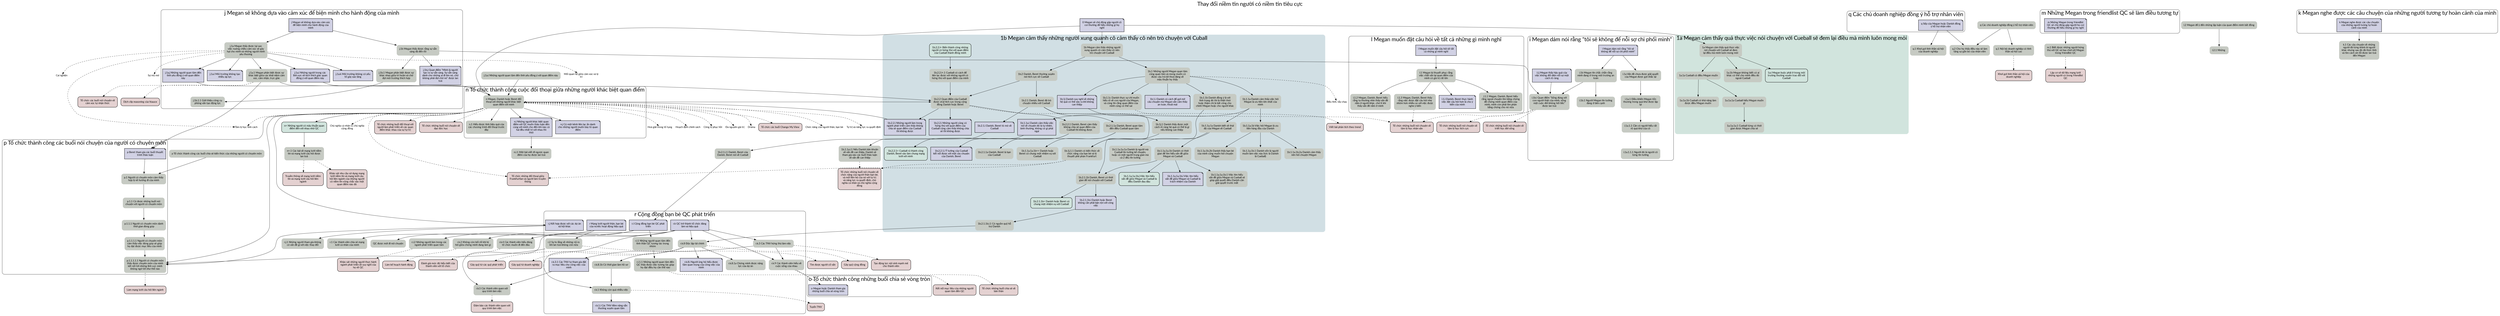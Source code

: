 digraph Giaiphap{
//splines=ortho;
		overlap=false
		style=rounded
		// ranksep="0.4";
		label="Thay đổi niềm tin người có niềm tin tiêu cực";
		sep=10
		fontsize = 30
		labelloc="t";
		fontname="Lato";
//NODES
//====================


node [ shape=plaintext style="filled, rounded" fontname="Lato" margin=0.2 fillcolor="#c6cac3" ] //Reset style

//All masterGraph nodes

node [ shape=plaintext style="filled, rounded" fontname="Lato" margin=0.2 fillcolor="#c6cac3" ]

node [ shape=plaintext style="filled, rounded" fontname="Lato" margin=0.2 fillcolor="#c6cac3" ] //Reset style

//All Giaiphap nodes
"r.k.1 Không còn quá nhiều việc" [ label = "r.k.1 Không còn quá nhiều việc" ] 
"r.1 Các thành viên chia sẻ mạng lưới cá nhân của mình" [ label = "r.1 Các thành viên chia sẻ mạng\nlưới cá nhân của mình" ] 
"r.2 Sự lo lắng về những rủi ro khi lan toả không còn nữa" [ label = "r.2 Sự lo lắng về những rủi ro\nkhi lan toả không còn nữa" ] 
"r.k.8.1a Chứng minh được năng lực của dự án" [ label = "r.k.8.1a Chứng minh được năng\nlực của dự án" ] 
"r.k.8.1b Có thời gian làm hồ sơ" [ label = "r.k.8.1b Có thời gian làm hồ sơ" ] 
"r.k.1 Không còn quá nhiều việc" [ label = "r.k.1 Không còn quá nhiều việc" ] 
"r.k.2 Không còn bối rối khi bị hỏi giữa chừng mình đang làm gì" [ label = "r.k.2 Không còn bối rối khi bị\nhỏi giữa chừng mình đang làm gì" ] 
"r.k.3 Các TNV hứng thú làm việc" [ label = "r.k.3 Các TNV hứng thú làm việc" ] 
"r.k.4 Các thành viên hiểu đúng tổ chức muốn đi đến đâu" [ label = "r.k.4 Các thành viên hiểu đúng\ntổ chức muốn đi đến đâu" ] 
"r.k.5 Các thành viên quen với quy trình làm việc" [ label = "r.k.5 Các thành viên quen với\nquy trình làm việc" ] 
"r.k.8 Độc lập tài chính" [ label = "r.k.8 Độc lập tài chính" ] 
"r.k.9 Các thành viên hiểu về cuộc sống của nhau" [ label = "r.k.9 Các thành viên hiểu về\ncuộc sống của nhau" ] 
"r.j.1 Những người tham gia không có vấn đề gì với việc thay đổi" [ label = "r.j.1 Những người tham gia không\ncó vấn đề gì với việc thay đổi" ] 
"r.i.1.1 Những người quan tâm đến QC thấy được việc tương tác giúp họ đạt điều họ cần thế nào" [ label = "r.i.1.1 Những người quan tâm đến\nQC thấy được việc tương tác giúp\nhọ đạt điều họ cần thế nào" ] 
"r.i.1 Những người quan tâm đến tinh thần QC tương tác trong nhóm" [ label = "r.i.1 Những người quan tâm đến\ntinh thần QC tương tác trong\nnhóm" ] 
"r.i.2 Những người làm trong các ngành phát triển quan tâm" [ label = "r.i.2 Những người làm trong các\nngành phát triển quan tâm" ] 
"QC được mời đi nói chuyện" [ label = "QC được mời đi nói chuyện" ] 
"p.1.1.1.1.1 Người có chuyên môn thấy được chuyên môn của mình kết nối tới những lĩnh vực mình không ngờ tới như thế nào" [ label = "p.1.1.1.1.1 Người có chuyên môn\nthấy được chuyên môn của mình\nkết nối tới những lĩnh vực mình\nkhông ngờ tới như thế nào" ] 
"q.1 Khơi gợi tinh thần xã hội của doanh nghiệp" [ label = "q.1 Khơi gợi tinh thần xã hội\ncủa doanh nghiệp" ] 
"q.2 Cho họ thấy điều này sẽ làm tăng sự gắn bó của nhân viên" [ label = "q.2 Cho họ thấy điều này sẽ làm\ntăng sự gắn bó của nhân viên" ] 
"q.1 Nội bộ doanh nghiệp có tinh thần xã hội cao" [ label = "q.1 Nội bộ doanh nghiệp có tinh\nthần xã hội cao" ] 
"q.2 Cho họ thấy điều này sẽ làm tăng sự gắn bó của nhân viên" [ label = "q.2 Cho họ thấy điều này sẽ làm\ntăng sự gắn bó của nhân viên" ] 
"p.1.1.1.1.1 Người có chuyên môn thấy được chuyên môn của mình kết nối tới những lĩnh vực mình không ngờ tới như thế nào" [ label = "p.1.1.1.1.1 Người có chuyên môn\nthấy được chuyên môn của mình\nkết nối tới những lĩnh vực mình\nkhông ngờ tới như thế nào" ] 
"p.1.1.1.1 Người có chuyên môn cảm thấy việc đóng góp sẽ giúp họ đạt được mục tiêu của mình" [ label = "p.1.1.1.1 Người có chuyên môn\ncảm thấy việc đóng góp sẽ giúp\nhọ đạt được mục tiêu của mình" ] 
"p.1.1.1 Người có chuyên môn dành thời gian đóng góp" [ label = "p.1.1.1 Người có chuyên môn dành\nthời gian đóng góp" ] 
"p.1.1 Có được những buổi nói chuyện với người có chuyên môn" [ label = "p.1.1 Có được những buổi nói\nchuyện với người có chuyên môn" ] 
"p.1 Người có chuyên môn cảm thấy hợp lý về hướng đi của mình" [ label = "p.1 Người có chuyên môn cảm thấy\nhợp lý về hướng đi của mình" ] 
"p.1 Người có chuyên môn cảm thấy hợp lý về hướng đi của mình" [ label = "p.1 Người có chuyên môn cảm thấy\nhợp lý về hướng đi của mình" ] 
"n.i.1 Một bài viết đi ngược quan điểm của họ được lan toả" [ label = "n.i.1 Một bài viết đi ngược quan\nđiểm của họ được lan toả" ] 
"n+.1 Các bài về mạng lưới niềm tin và mạng lưới câu hỏi được lan toả" [ label = "n+.1 Các bài về mạng lưới niềm\ntin và mạng lưới câu hỏi được\nlan toả" ] 
"n.1 Hiểu được tính hiệu quả của các chương trình đối thoại trước đây" [ label = "n.1 Hiểu được tính hiệu quả của\ncác chương trình đối thoại trước\nđây" ] 
"m.1 Biết được những người hứng thú với QC và hay chơi với Megan trong friendlist QC" [ label = "m.1 Biết được những người hứng\nthú với QC và hay chơi với Megan\ntrong friendlist QC" ] 
"l.2.1 Những " [ label = "l.2.1 Những " ] 
"l.1.1 Megan, Danish, Beret hiểu rằng ngoài chuyện tìm bằng chứng để chứng minh quan điểm của mình, mình còn phải tìm phản bằng chứng cho nó nữa" [ label = "l.1.1 Megan, Danish, Beret hiểu\nrằng ngoài chuyện tìm bằng chứng\nđể chứng minh quan điểm của\nmình, mình còn phải tìm phản\nbằng chứng cho nó nữa" ] 
"l.1.2 Megan, Danish, Beret hiểu rằng ta thường nhìn thấy vấn đề nằm ở người khác, chứ ít khi thấy vấn đề nằm ở mình" [ label = "l.1.2 Megan, Danish, Beret hiểu\nrằng ta thường nhìn thấy vấn đề\nnằm ở người khác, chứ ít khi\nthấy vấn đề nằm ở mình" ] 
"l.1.3 Megan, Danish, Beret thấy rằng việc được đặt câu hỏi nhẹ nhõm hơn nhiều so với việc được nghe ý kiến" [ label = "l.1.3 Megan, Danish, Beret thấy\nrằng việc được đặt câu hỏi nhẹ\nnhõm hơn nhiều so với việc được\nnghe ý kiến" ] 
"l.1 Megan bị thuyết phục rằng việc chất vấn lại quan điểm của mình có giá trị rất lớn" [ label = "l.1 Megan bị thuyết phục rằng\nviệc chất vấn lại quan điểm của\nmình có giá trị rất lớn" ] 
"k.1 Các câu chuyện về những người đã từng khinh bỉ người khác nhưng sau đó đã thức tỉnh và tìm cách xin lỗi được lan toả đến Megan" [ label = "k.1 Các câu chuyện về những\nngười đã từng khinh bỉ người\nkhác nhưng sau đó đã thức tỉnh\nvà tìm cách xin lỗi được lan toả\nđến Megan" ] 
"j.1b.1.1 Giới thiệu công cụ phỏng vấn tạo động lực" [ label = "j.1b.1.1 Giới thiệu công cụ\nphỏng vấn tạo động lực" ] 
"j.1b.1 Megan phân biệt được sự khác nhau giữa trì hoãn và chờ đợi môi trường thích hợp" [ label = "j.1b.1 Megan phân biệt được sự\nkhác nhau giữa trì hoãn và chờ\nđợi môi trường thích hợp" ] 
"n Megan, Danish hoặc Beret đối thoại với những người khác biệt quan điểm với mình" [ label = "n Megan, Danish hoặc Beret đối\nthoại với những người khác biệt\nquan điểm với mình" ] 
"n Megan, Danish hoặc Beret đối thoại với những người khác biệt quan điểm với mình" [ label = "n Megan, Danish hoặc Beret đối\nthoại với những người khác biệt\nquan điểm với mình" ] 
"1b.2.2 Quan điểm của Cueball được viral tích cực trong cộng đồng Danish hoặc Beret" [ label = "1b.2.2 Quan điểm của Cueball\nđược viral tích cực trong cộng\nđồng Danish hoặc Beret" ] 
"j.1a.1 Megan phân biệt được sự khác biệt giữa các khái niệm cảm xúc, cảm nhận, trực giác" [ label = "j.1a.1 Megan phân biệt được sự\nkhác biệt giữa các khái niệm cảm\nxúc, cảm nhận, trực giác" ] 
"j.1a Megan thấy được tại sao việc nuông chiều cảm xúc sẽ gây hại cho mình và những người mình yêu thương" [ label = "j.1a Megan thấy được tại sao\nviệc nuông chiều cảm xúc sẽ gây\nhại cho mình và những người mình\nyêu thương" ] 
"j.1b Megan thấy được rằng sự sẵn sàng đã đến rồi" [ label = "j.1b Megan thấy được rằng sự sẵn\nsàng đã đến rồi" ] 
"i.1b.i Quan điểm ❝Sống đúng với con người thật của mình, sống một cuộc đời không hối tiếc❞ được lan toả" [ label = "i.1b.i Quan điểm \"Sống đúng với\ncon người thật của mình, sống\nmột cuộc đời không hối tiếc\"\nđược lan toả" ] 
"i.1b.1 Người Megan tin tưởng đang ở bên cạnh" [ label = "i.1b.1 Người Megan tin tưởng\nđang ở bên cạnh" ] 
"i.1a.1.1.1 Người đó là người cô từng tin tưởng" [ label = "i.1a.1.1.1 Người đó là người cô\ntừng tin tưởng" ] 
"i.1a.1.1 Cần có người hiểu rất rõ quá khứ của cô" [ label = "i.1a.1.1 Cần có người hiểu rất\nrõ quá khứ của cô" ] 
"i.1a.1 Điều khiến Megan tổn thương trong quá khứ được lặp lại" [ label = "i.1a.1 Điều khiến Megan tổn\nthương trong quá khứ được lặp\nlại" ] 
"i.1a Vấn đề chưa được giải quyết của Megan được gợi nhắc lại" [ label = "i.1a Vấn đề chưa được giải quyết\ncủa Megan được gợi nhắc lại" ] 
"i.1b Megan tin chắc chắn rằng mình đang ở trong môi trường an toàn" [ label = "i.1b Megan tin chắc chắn rằng\nmình đang ở trong môi trường an\ntoàn" ] 
"1b.2.2.i+.1 Cueball có cách để liên lạc được với những người có hứng thú với quan điểm của mình" [ label = "1b.2.2.i+.1 Cueball có cách để\nliên lạc được với những người có\nhứng thú với quan điểm của mình" ] 
"1b.2.2.1 Danish, Beret cảm thấy không chia sẻ quan điểm của Cueball thì không được" [ label = "1b.2.2.1 Danish, Beret cảm thấy\nkhông chia sẻ quan điểm của\nCueball thì không được" ] 
"1b.2.1.i.1 Danish, Beret của Danish, Beret nói về Cueball" [ label = "1b.2.1.i.1 Danish, Beret của\nDanish, Beret nói về Cueball" ] 
"1b.2.1.1b.i.1 Có nguồn quỹ hỗ trợ Danish" [ label = "1b.2.1.1b.i.1 Có nguồn quỹ hỗ\ntrợ Danish" ] 
"1b.2.1.1a Danish, Beret là bạn của Cueball" [ label = "1b.2.1.1a Danish, Beret là bạn\ncủa Cueball" ] 
"1b.1.1a.1a.1b++ Danish hoặc Beret có chung một nhiệm vụ với Cueball" [ label = "1b.1.1a.1a.1b++ Danish hoặc\nBeret có chung một nhiệm vụ với\nCueball" ] 
"1b.2.1.1a Danish, Beret quan tâm đến điều Cueball quan tâm" [ label = "1b.2.1.1a Danish, Beret quan tâm\nđến điều Cueball quan tâm" ] 
"1b.2.1.1b Danish, Beret có thời gian để nói chuyện với Cueball" [ label = "1b.2.1.1b Danish, Beret có thời\ngian để nói chuyện với Cueball" ] 
"1b.2.1 Danish, Beret đã trò chuyện nhiều với Cueball" [ label = "1b.2.1 Danish, Beret đã trò\nchuyện nhiều với Cueball" ] 
"1b.2.2 Quan điểm của Cueball được viral tích cực trong cộng đồng Danish hoặc Beret" [ label = "1b.2.2 Quan điểm của Cueball\nđược viral tích cực trong cộng\nđồng Danish hoặc Beret" ] 
"1b.1j.1.1 Danish có kiến thức về chức năng của bạn bè và lý thuyết phê phán Frankfurt" [ label = "1b.1j.1.1 Danish có kiến thức về\nchức năng của bạn bè và lý\nthuyết phê phán Frankfurt" ] 
"1b.1j.1 Danish thấy được một cách rõ ràng hệ quả có thể là gì nếu không can thiệp" [ label = "1b.1j.1 Danish thấy được một\ncách rõ ràng hệ quả có thể là gì\nnếu không can thiệp" ] 
"1b.1.1a.i.1 Nếu Danish băn khoăn về vấn đề can thiệp, Danish sẽ tham gia vào các buổi thảo luận về vấn đề can thiệp" [ label = "1b.1.1a.i.1 Nếu Danish băn khoăn\nvề vấn đề can thiệp, Danish sẽ\ntham gia vào các buổi thảo luận\nvề vấn đề can thiệp" ] 
"1b.1.1a.1b.1 Danish vốn là người muốn làm việc này (tức là Danish là Cueball)" [ label = "1b.1.1a.1b.1 Danish vốn là người\nmuốn làm việc này (tức là Danish\nlà Cueball)" ] 
"1b.1.1a.1b.2a Danish cảm thấy nên hỏi chuyện Megan" [ label = "1b.1.1a.1b.2a Danish cảm thấy\nnên hỏi chuyện Megan" ] 
"1b.1.1a.1b.2b Danish thấy bạn bè của mình cũng muốn hỏi chuyện Megan" [ label = "1b.1.1a.1b.2b Danish thấy bạn bè\ncủa mình cũng muốn hỏi chuyện\nMegan" ] 
"1b.1.1a.1a.1b.1 Việc tìm hiểu vấn đề giữa Megan và Cueball sẽ giúp giải quyết điều Danish cần giải quyết trước mắt" [ label = "1b.1.1a.1a.1b.1 Việc tìm hiểu\nvấn đề giữa Megan và Cueball sẽ\ngiúp giải quyết điều Danish cần\ngiải quyết trước mắt" ] 
"1b.1.1a.1a.1a Danish là người mà Cueball tin tưởng kể chuyện, hoặc có một người trung gian mà cả 2 đều tin tưởng" [ label = "1b.1.1a.1a.1a Danish là người mà\nCueball tin tưởng kể chuyện,\nhoặc có một người trung gian mà\ncả 2 đều tin tưởng" ] 
"1b.1.1a.1a.1b Danish có thời gian để tìm hiểu vấn đề giữa Megan và Cueball" [ label = "1b.1.1a.1a.1b Danish có thời\ngian để tìm hiểu vấn đề giữa\nMegan và Cueball" ] 
"1b.1.1a.1a Danish biết về thái độ của Megan về Cueball" [ label = "1b.1.1a.1a Danish biết về thái\nđộ của Megan về Cueball" ] 
"1b.1.1a.1b Việc hỏi Megan là ưu tiên hàng đầu của Danish" [ label = "1b.1.1a.1b Việc hỏi Megan là ưu\ntiên hàng đầu của Danish" ] 
"1b.1.1a Danish cảm thấy việc hỏi Megan là ưu tiên lớn nhất của mình" [ label = "1b.1.1a Danish cảm thấy việc hỏi\nMegan là ưu tiên lớn nhất của\nmình" ] 
"1b.1.1b Danish đồng ý là với tình trạng đó thì là thiệt thòi hoặc thậm chí là bất công cho chính Megan hoặc cho người khác" [ label = "1b.1.1b Danish đồng ý là với\ntình trạng đó thì là thiệt thòi\nhoặc thậm chí là bất công cho\nchính Megan hoặc cho người khác" ] 
"1b.1.1c Danish thực sự chỉ muốn hiểu rõ về con người của Megan, và cũng tin rằng quan điểm của mình cũng có thể sai" [ label = "1b.1.1c Danish thực sự chỉ muốn\nhiểu rõ về con người của Megan,\nvà cũng tin rằng quan điểm của\nmình cũng có thể sai" ] 
"1b.1 Những người Megan quan tâm cũng quan tâm và mong muốn có được câu trả lời thoả đáng về mâu thuẫn họ thấy" [ label = "1b.1 Những người Megan quan tâm\ncũng quan tâm và mong muốn có\nđược câu trả lời thoả đáng về\nmâu thuẫn họ thấy" ] 
"1b.2 Danish, Beret thường xuyên nói tích cực về Cueball" [ label = "1b.2 Danish, Beret thường xuyên\nnói tích cực về Cueball" ] 
"1a.1a.1a.1 Cueball từng có thời gian được Megan chia sẻ" [ label = "1a.1a.1a.1 Cueball từng có thời\ngian được Megan chia sẻ" ] 
"1a.1a.1a Cueball hiểu Megan muốn gì" [ label = "1a.1a.1a Cueball hiểu Megan muốn\ngì" ] 
"1a.1a.1b Cueball có khả năng làm được điều Megan muốn" [ label = "1a.1a.1b Cueball có khả năng làm\nđược điều Megan muốn" ] 
"1a.1a Cueball có điều Megan muốn" [ label = "1a.1a Cueball có điều Megan muốn" ] 
"1a.1b Megan không biết có ai khác có thể cho mình điều đó ngoài Cueball" [ label = "1a.1b Megan không biết có ai\nkhác có thể cho mình điều đó\nngoài Cueball" ] 
"1a Megan cảm thấy quả thực việc nói chuyện với Cueball sẽ đem lại điều mà mình luôn mong mỏi" [ label = "1a Megan cảm thấy quả thực việc\nnói chuyện với Cueball sẽ đem\nlại điều mà mình luôn mong mỏi" ] 
"1b Megan cảm thấy những người xung quanh cô cảm thấy cô nên trò chuyện với Cueball" [ label = "1b Megan cảm thấy những người\nxung quanh cô cảm thấy cô nên\ntrò chuyện với Cueball" ] 

node [ shape=plaintext style="filled, rounded" fontname="Lato" margin=0.2 fillcolor="#c6cac3" ] //Reset style

//All Ytuongtothon nodes

node [ shape=box, penwidth=1.5 fillcolor="#D1E4DD" ]
"n+ Những người có mâu thuẫn quan điểm đến với nhau nhờ QC" [ label = "n+ Những người có mâu thuẫn quan\nđiểm đến với nhau nhờ QC" ] 
"1a.i Megan buộc phải ở trong môi trường thường xuyên trao đổi với Cueball" [ label = "1a.i Megan buộc phải ở trong môi\ntrường thường xuyên trao đổi với\nCueball" ] 
"1b.2.2.1+ Cueball rủ thành công Danish, Beret vào làm chung mạng lưới với mình" [ label = "1b.2.2.1+ Cueball rủ thành công\nDanish, Beret vào làm chung mạng\nlưới với mình" ] 
"1b.2.2.i+ Biến thành công những người có hứng thú với quan điểm của Cueball thành đồng minh" [ label = "1b.2.2.i+ Biến thành công những\nngười có hứng thú với quan điểm\ncủa Cueball thành đồng minh" ] 
"1b.2.2.1+ Cueball rủ thành công Danish, Beret vào làm chung mạng lưới với mình" [ label = "1b.2.2.1+ Cueball rủ thành công\nDanish, Beret vào làm chung mạng\nlưới với mình" ] 
"1b.2.1.1b+ Danish hoặc Beret có chung một nhiệm vụ với Cueball" [ label = "1b.2.1.1b+ Danish hoặc Beret có\nchung một nhiệm vụ với Cueball" ] 
"1b.1j.1.1 Danish có kiến thức về chức năng của bạn bè và lý thuyết phê phán Frankfurt" [ label = "1b.1j.1.1 Danish có kiến thức về\nchức năng của bạn bè và lý\nthuyết phê phán Frankfurt" ] 
"1b.1.1a.1a.1b.j Việc tìm hiểu vấn đề giữa Megan và Cueball là điều Danish đau đáu" [ label = "1b.1.1a.1a.1b.j Việc tìm hiểu\nvấn đề giữa Megan và Cueball là\nđiều Danish đau đáu" ] 
"1b.2.1.1b Danish, Beret có thời gian để nói chuyện với Cueball" [ label = "1b.2.1.1b Danish, Beret có thời\ngian để nói chuyện với Cueball" ] 

node [ shape=plaintext style="filled, rounded" fontname="Lato" margin=0.2 fillcolor="#c6cac3" ] //Reset style

//All Yeutohotro nodes

node [ shape=note fillcolor="#D1D1E4" ]
"r.i Cộng đồng bạn bè QC phát triển" [ label = "r.i Cộng đồng bạn bè QC phát\ntriển" ] 
"r.j Kết hợp được với các dự án xã hội khác" [ label = "r.j Kết hợp được với các dự án\nxã hội khác" ] 
"r.k QC trở thành tổ chức đáng làm và hiệu quả" [ label = "r.k QC trở thành tổ chức đáng\nlàm và hiệu quả" ] 
"o Megan hoặc Danish tham gia những buổi chia sẻ vòng tròn" [ label = "o Megan hoặc Danish tham gia\nnhững buổi chia sẻ vòng tròn" ] 
"r.k.8.i Người ủng hộ hiểu được tầm quan trọng của công việc của mình" [ label = "r.k.8.i Người ủng hộ hiểu được\ntầm quan trọng của công việc của\nmình" ] 
"r.k.3.1 Các TNV tự tham gia đặt ra mục tiêu cho công việc của mình" [ label = "r.k.3.1 Các TNV tự tham gia đặt\nra mục tiêu cho công việc của\nmình" ] 
"r.k.9 Các thành viên hiểu về cuộc sống của nhau" [ label = "r.k.9 Các thành viên hiểu về\ncuộc sống của nhau" ] 
"r.k.1.i Các TNV tiềm năng vẫn thường xuyên quan tâm" [ label = "r.k.1.i Các TNV tiềm năng vẫn\nthường xuyên quan tâm" ] 
"p.1.1.1.1.1 Người có chuyên môn thấy được chuyên môn của mình kết nối tới những lĩnh vực mình không ngờ tới như thế nào" [ label = "p.1.1.1.1.1 Người có chuyên môn\nthấy được chuyên môn của mình\nkết nối tới những lĩnh vực mình\nkhông ngờ tới như thế nào" ] 
"r.j Kết hợp được với các dự án xã hội khác" [ label = "r.j Kết hợp được với các dự án\nxã hội khác" ] 
"n.i Những người khác biệt quan điểm với QC muốn thảo luận đến cùng với mình cho đến khi nào cả hai đều nhất trí với nhau thì thôi" [ label = "n.i Những người khác biệt quan\nđiểm với QC muốn thảo luận đến\ncùng với mình cho đến khi nào cả\nhai đều nhất trí với nhau thì\nthôi" ] 
"n.j Có một kênh liên lạc ẩn danh cho những người muốn bày tỏ quan điểm" [ label = "n.j Có một kênh liên lạc ẩn danh\ncho những người muốn bày tỏ quan\nđiểm" ] 
"p.1.1.1.1.1 Người có chuyên môn thấy được chuyên môn của mình kết nối tới những lĩnh vực mình không ngờ tới như thế nào" [ label = "p.1.1.1.1.1 Người có chuyên môn\nthấy được chuyên môn của mình\nkết nối tới những lĩnh vực mình\nkhông ngờ tới như thế nào" ] 
"1b.2.2 Quan điểm của Cueball được viral tích cực trong cộng đồng Danish hoặc Beret" [ label = "1b.2.2 Quan điểm của Cueball\nđược viral tích cực trong cộng\nđồng Danish hoặc Beret" ] 
"p Beret tham gia các buổi thuyết trình thảo luận" [ label = "p Beret tham gia các buổi thuyết\ntrình thảo luận" ] 
"r.j Kết hợp được với các dự án xã hội khác" [ label = "r.j Kết hợp được với các dự án\nxã hội khác" ] 
"l.1.i Danish, Beret thực hành việc đặt câu hỏi hơn là cho ý kiến của mình" [ label = "l.1.i Danish, Beret thực hành\nviệc đặt câu hỏi hơn là cho ý\nkiến của mình" ] 
"i.1b.i Quan điểm ❝Sống đúng với con người thật của mình, sống một cuộc đời không hối tiếc❞ được lan toả" [ label = "i.1b.i Quan điểm \"Sống đúng với\ncon người thật của mình, sống\nmột cuộc đời không hối tiếc\"\nđược lan toả" ] 
"j.1b.j Quan điểm ❝Mình là người tạo ra sự sẵn sàng. Sự sẵn sàng dành cho những ai đi tìm nó, chứ không phải đợi chờ nó❞ được lan toả" [ label = "j.1b.j Quan điểm \"Mình là người\ntạo ra sự sẵn sàng. Sự sẵn sàng\ndành cho những ai đi tìm nó, chứ\nkhông phải đợi chờ nó\" được lan\ntoả" ] 
"q Sếp của Megan hoặc Danish đồng ý hỗ trợ nhân viên" [ label = "q Sếp của Megan hoặc Danish đồng\ný hỗ trợ nhân viên" ] 
"n Megan, Danish hoặc Beret đối thoại với những người khác biệt quan điểm với mình" [ label = "n Megan, Danish hoặc Beret đối\nthoại với những người khác biệt\nquan điểm với mình" ] 
"p Beret tham gia các buổi thuyết trình thảo luận" [ label = "p Beret tham gia các buổi thuyết\ntrình thảo luận" ] 
"j.1a.i Những người trong các lĩnh vực về kích thích giác quan đồng ý với quan điểm này" [ label = "j.1a.i Những người trong các\nlĩnh vực về kích thích giác quan\nđồng ý với quan điểm này" ] 
"j.1a.j Những người quan tâm đến tình yêu đồng ý với quan điểm này" [ label = "j.1a.j Những người quan tâm đến\ntình yêu đồng ý với quan điểm\nnày" ] 
"j.1a.k Môi trường không có yếu tố gây xao lãng" [ label = "j.1a.k Môi trường không có yếu\ntố gây xao lãng" ] 
"j.1a.l Môi trường không tạo nhiều áp lực" [ label = "j.1a.l Môi trường không tạo\nnhiều áp lực" ] 
"i.i.j Megan thấy hậu quả của việc không đối diện nỗi sợ một cách rõ ràng" [ label = "i.i.j Megan thấy hậu quả của\nviệc không đối diện nỗi sợ một\ncách rõ ràng" ] 
"i.1b.i Quan điểm ❝Sống đúng với con người thật của mình, sống một cuộc đời không hối tiếc❞ được lan toả" [ label = "i.1b.i Quan điểm \"Sống đúng với\ncon người thật của mình, sống\nmột cuộc đời không hối tiếc\"\nđược lan toả" ] 
"1b.2.2 Quan điểm của Cueball được viral tích cực trong cộng đồng Danish hoặc Beret" [ label = "1b.2.2 Quan điểm của Cueball\nđược viral tích cực trong cộng\nđồng Danish hoặc Beret" ] 
"n Megan, Danish hoặc Beret đối thoại với những người khác biệt quan điểm với mình" [ label = "n Megan, Danish hoặc Beret đối\nthoại với những người khác biệt\nquan điểm với mình" ] 
"r.i Cộng đồng bạn bè QC phát triển" [ label = "r.i Cộng đồng bạn bè QC phát\ntriển" ] 
"1b.2.2.1.i Ý tưởng của Cueball kết nối được với một câu chuyện của Danish, Beret" [ label = "1b.2.2.1.i Ý tưởng của Cueball\nkết nối được với một câu chuyện\ncủa Danish, Beret" ] 
"1b.2.2.i Những người làm trong ngành phát triển cảm thấy không chia sẻ quan điểm của Cueball thì không được" [ label = "1b.2.2.i Những người làm trong\nngành phát triển cảm thấy không\nchia sẻ quan điểm của Cueball\nthì không được" ] 
"1b.2.2.i Những người cũng có hứng thú với quan điểm của Cueball cũng cảm thấy không chia sẻ thì không được" [ label = "1b.2.2.i Những người cũng có\nhứng thú với quan điểm của\nCueball cũng cảm thấy không chia\nsẻ thì không được" ] 
"r.i Cộng đồng bạn bè QC phát triển" [ label = "r.i Cộng đồng bạn bè QC phát\ntriển" ] 
"r.k.8 Độc lập tài chính" [ label = "r.k.8 Độc lập tài chính" ] 
"1b.2.1.1b.i Danish hoặc Beret không cần phải bận rộn với công việc" [ label = "1b.2.1.1b.i Danish hoặc Beret\nkhông cần phải bận rộn với công\nviệc" ] 
"1b.2.1.i Danish, Beret tò mò về Cueball" [ label = "1b.2.1.i Danish, Beret tò mò về\nCueball" ] 
"1b.1.1a.1a.1b.i Việc tìm hiểu vấn đề giữa Megan và Cueball là trách nhiệm của Danish" [ label = "1b.1.1a.1a.1b.i Việc tìm hiểu\nvấn đề giữa Megan và Cueball là\ntrách nhiệm của Danish" ] 
"1b.1.1a.1a.1b.j Việc tìm hiểu vấn đề giữa Megan và Cueball là điều Danish đau đáu" [ label = "1b.1.1a.1a.1b.j Việc tìm hiểu\nvấn đề giữa Megan và Cueball là\nđiều Danish đau đáu" ] 
"1b.1.1a.i Danish cảm thấy việc nói về chuyện đó là tự nhiên, bình thường, không có gì phải ngại" [ label = "1b.1.1a.i Danish cảm thấy việc\nnói về chuyện đó là tự nhiên,\nbình thường, không có gì phải\nngại" ] 
"1b.1.i Danish có cách để gợi mở câu chuyện mà Megan vẫn cảm thấy an toàn, thoải mái" [ label = "1b.1.i Danish có cách để gợi mở\ncâu chuyện mà Megan vẫn cảm thấy\nan toàn, thoải mái" ] 
"1b.1j Danish suy nghĩ về những hệ quả có thể xảy ra khi không can thiệp" [ label = "1b.1j Danish suy nghĩ về những\nhệ quả có thể xảy ra khi không\ncan thiệp" ] 
"1a.i Megan buộc phải ở trong môi trường thường xuyên trao đổi với Cueball" [ label = "1a.i Megan buộc phải ở trong môi\ntrường thường xuyên trao đổi với\nCueball" ] 
"0 Megan sẽ chủ động gặp người cô coi thường để hiểu những gì họ nghĩ" [ label = "0 Megan sẽ chủ động gặp người cô\ncoi thường để hiểu những gì họ\nnghĩ" ] 
"i Megan dám nói rằng ❝tôi sẽ không để nỗi sợ chi phối mình❞" [ label = "i Megan dám nói rằng \"tôi sẽ\nkhông để nỗi sợ chi phối mình\"" ] 
"j Megan sẽ không dựa vào cảm xúc để biện minh cho hành động của mình" [ label = "j Megan sẽ không dựa vào cảm xúc\nđể biện minh cho hành động của\nmình" ] 
"k Megan nghe được các câu chuyện của những người tương tự hoàn cảnh của mình" [ label = "k Megan nghe được các câu chuyện\ncủa những người tương tự hoàn\ncảnh của mình" ] 
"l Megan muốn đặt câu hỏi về tất cả những gì mình nghĩ" [ label = "l Megan muốn đặt câu hỏi về tất\ncả những gì mình nghĩ" ] 
"m Những Megan trong friendlist QC sẽ chủ động gặp người họ coi thường để hiểu những gì họ nghĩ" [ label = "m Những Megan trong friendlist\nQC sẽ chủ động gặp người họ coi\nthường để hiểu những gì họ nghĩ" ] 
"n Megan, Danish hoặc Beret đối thoại với những người khác biệt quan điểm với mình" [ label = "n Megan, Danish hoặc Beret đối\nthoại với những người khác biệt\nquan điểm với mình" ] 
"o Megan hoặc Danish tham gia những buổi chia sẻ vòng tròn" [ label = "o Megan hoặc Danish tham gia\nnhững buổi chia sẻ vòng tròn" ] 
"p Beret tham gia các buổi thuyết trình thảo luận" [ label = "p Beret tham gia các buổi thuyết\ntrình thảo luận" ] 
"q Sếp của Megan hoặc Danish đồng ý hỗ trợ nhân viên" [ label = "q Sếp của Megan hoặc Danish đồng\ný hỗ trợ nhân viên" ] 
"r Mạng lưới người thân, bạn bè của ncnttc hoạt động hiệu quả" [ label = "r Mạng lưới người thân, bạn bè\ncủa ncnttc hoạt động hiệu quả" ] 

node [ shape=plaintext style="filled, rounded" fontname="Lato" margin=0.2 fillcolor="#c6cac3" ] //Reset style

//All Thamkhao nodes

node [ shape=plain fillcolor=white ]
"Chủ nghĩa cá nhân vs chủ nghĩa cộng đồng" [ label = "Chủ nghĩa cá nhân vs chủ nghĩa\ncộng đồng" ] 
"Chức năng của người thân, bạn bè" [ label = "Chức năng của người thân, bạn bè" ] 
"Tự trị và năng lực ra quyết định" [ label = "Tự trị và năng lực ra quyết định" ] 
"Hoà giải trong tố tụng" [ label = "Hoà giải trong tố tụng" ] 
"Hoạch định chính sách" [ label = "Hoạch định chính sách" ] 
"Công lý phục hồi" [ label = "Công lý phục hồi" ] 
"Tâm lý học tính cách" [ label = "Tâm lý học tính cách" ] 
"Đa nguyên giá trị" [ label = "Đa nguyên giá trị" ] 
"Drama" [ label = "Drama" ] 
"Tâm lý học tính cách" [ label = "Tâm lý học tính cách" ] 
"Mối quan hệ giữa cảm xúc và lý trí" [ label = "Mối quan hệ giữa cảm xúc và lý\ntrí" ] 
"Cai nghiện" [ label = "Cai nghiện" ] 
"Sự mù mờ" [ label = "Sự mù mờ" ] 
"Biểu tình, tẩy chay" [ label = "Biểu tình, tẩy chay" ] 

node [ shape=plaintext style="filled, rounded" fontname="Lato" margin=0.2 fillcolor="#c6cac3" ] //Reset style

//All Hanhdong nodes

node [ fillcolor="#E4D1D1" shape=polygon ]
"Tổ chức những buổi chia sẻ về bản thân" [ label = "Tổ chức những buổi chia sẻ về\nbản thân" ] 
"Gây quỹ cộng đồng" [ label = "Gây quỹ cộng đồng" ] 
"Gây quỹ từ doanh nghiệp" [ label = "Gây quỹ từ doanh nghiệp" ] 
"Gây quỹ từ các quỹ phát triển" [ label = "Gây quỹ từ các quỹ phát triển" ] 
"Đảm bảo các thành viên quen với quy trình làm việc" [ label = "Đảm bảo các thành viên quen với\nquy trình làm việc" ] 
"Đánh giá mức độ hiểu biết của thành viên với tổ chức" [ label = "Đánh giá mức độ hiểu biết của\nthành viên với tổ chức" ] 
"Đảm bảo các thành viên quen với quy trình làm việc" [ label = "Đảm bảo các thành viên quen với\nquy trình làm việc" ] 
"Tạo động lực nội sinh mạnh mẽ cho thành viên" [ label = "Tạo động lực nội sinh mạnh mẽ\ncho thành viên" ] 
"Làm kế hoạch hành động" [ label = "Làm kế hoạch hành động" ] 
"Tuyển TNV" [ label = "Tuyển TNV" ] 
"Khảo sát những người thực hành ngành phát triển về suy nghĩ của họ về QC" [ label = "Khảo sát những người thực hành\nngành phát triển về suy nghĩ của\nhọ về QC" ] 
"Kết nối mục tiêu của những người quan tâm đến QC" [ label = "Kết nối mục tiêu của những người\nquan tâm đến QC" ] 
"Tìm được người cố vấn" [ label = "Tìm được người cố vấn" ] 
"Khơi gợi tinh thần xã hội của doanh nghiệp" [ label = "Khơi gợi tinh thần xã hội của\ndoanh nghiệp" ] 
"Làm mạng lưới câu hỏi liên ngành" [ label = "Làm mạng lưới câu hỏi liên ngành" ] 
"Tổ chức những buổi nói chuyện về chức năng của người thân bạn bè, và mối liên hệ của nó với tự trị và năng lực ra quyết định, chủ nghĩa cá nhân và chủ nghĩa cộng đồng" [ label = "Tổ chức những buổi nói chuyện về\nchức năng của người thân bạn bè,\nvà mối liên hệ của nó với tự trị\nvà năng lực ra quyết định, chủ\nnghĩa cá nhân và chủ nghĩa cộng\nđồng" ] 
"Tổ chức những buổi nói chuyện về chức năng của người thân bạn bè, và mối liên hệ của nó với tự trị và năng lực ra quyết định, chủ nghĩa cá nhân và chủ nghĩa cộng đồng" [ label = "Tổ chức những buổi nói chuyện về\nchức năng của người thân bạn bè,\nvà mối liên hệ của nó với tự trị\nvà năng lực ra quyết định, chủ\nnghĩa cá nhân và chủ nghĩa cộng\nđồng" ] 
"Tổ chức những buổi chia sẻ về bản thân" [ label = "Tổ chức những buổi chia sẻ về\nbản thân" ] 
"Khảo sát nhu cầu sử dụng mạng lưới niềm tin và mạng lưới câu hỏi liên ngành của những người có niềm tin vững chắc vào một quan điểm nào đó" [ label = "Khảo sát nhu cầu sử dụng mạng\nlưới niềm tin và mạng lưới câu\nhỏi liên ngành của những người\ncó niềm tin vững chắc vào một\nquan điểm nào đó" ] 
"Truyền thông về mạng lưới niềm tin và mạng lưới câu hỏi liên ngành" [ label = "Truyền thông về mạng lưới niềm\ntin và mạng lưới câu hỏi liên\nngành" ] 
"Tổ chức các buổi Change My View" [ label = "Tổ chức các buổi Change My View" ] 
"Tổ chức những đối thoại giữa Frankfurtian và người làm truyền thông" [ label = "Tổ chức những đối thoại giữa\nFrankfurtian và người làm truyền\nthông" ] 
"Tổ chức những buổi đối thoại với người làm phát triển về các quan điểm khác nhau của sự tự trị" [ label = "Tổ chức những buổi đối thoại với\nngười làm phát triển về các quan\nđiểm khác nhau của sự tự trị" ] 
"Tổ chức những buổi nói chuyện về đạo đức học" [ label = "Tổ chức những buổi nói chuyện về\nđạo đức học" ] 
"Lập cơ sở dữ liệu mạng lưới những người có trong friendlist QC" [ label = "Lập cơ sở dữ liệu mạng lưới\nnhững người có trong friendlist\nQC" ] 
"Tổ chức những buổi nói chuyện về tâm lý học nhân văn" [ label = "Tổ chức những buổi nói chuyện về\ntâm lý học nhân văn" ] 
"Dịch clip reasoning của Vsauce" [ label = "Dịch clip reasoning của Vsauce" ] 
"Tổ chức các buổi nói chuyện về cảm xúc tự nhận thức" [ label = "Tổ chức các buổi nói chuyện về\ncảm xúc tự nhận thức" ] 
"Tổ chức những buổi nói chuyện về tâm lý học tích cực" [ label = "Tổ chức những buổi nói chuyện về\ntâm lý học tích cực" ] 
"Tổ chức những buổi nói chuyện về tâm lý học nhân văn" [ label = "Tổ chức những buổi nói chuyện về\ntâm lý học nhân văn" ] 
"Tổ chức những buổi nói chuyện về triết học đời sống" [ label = "Tổ chức những buổi nói chuyện về\ntriết học đời sống" ] 
"Khảo sát những người thực hành ngành phát triển về suy nghĩ của họ về QC" [ label = "Khảo sát những người thực hành\nngành phát triển về suy nghĩ của\nhọ về QC" ] 
"Viết bài phân tích theo trend" [ label = "Viết bài phân tích theo trend" ] 
"Tổ chức những đối thoại giữa Frankfurtian và người làm truyền thông" [ label = "Tổ chức những đối thoại giữa\nFrankfurtian và người làm truyền\nthông" ] 
"Tổ chức những buổi nói chuyện về chức năng của người thân bạn bè, và mối liên hệ của nó với tự trị và năng lực ra quyết định, chủ nghĩa cá nhân và chủ nghĩa cộng đồng" [ label = "Tổ chức những buổi nói chuyện về\nchức năng của người thân bạn bè,\nvà mối liên hệ của nó với tự trị\nvà năng lực ra quyết định, chủ\nnghĩa cá nhân và chủ nghĩa cộng\nđồng" ] 
"Tổ chức những buổi nói chuyện về tâm lý học nhân văn" [ label = "Tổ chức những buổi nói chuyện về\ntâm lý học nhân văn" ] 
"Tổ chức những buổi nói chuyện về chức năng của người thân bạn bè, và mối liên hệ của nó với tự trị và năng lực ra quyết định, chủ nghĩa cá nhân và chủ nghĩa cộng đồng" [ label = "Tổ chức những buổi nói chuyện về\nchức năng của người thân bạn bè,\nvà mối liên hệ của nó với tự trị\nvà năng lực ra quyết định, chủ\nnghĩa cá nhân và chủ nghĩa cộng\nđồng" ] 

node [ shape=plaintext style="filled, rounded" fontname="Lato" margin=0.2 fillcolor="#c6cac3" ] //Reset style

//All branch_1a nodes
subgraph cluster_branch_1a{
label = "1a Megan cảm thấy quả thực việc nói chuyện với Cueball sẽ đem lại điều mà mình luôn mong mỏi"
color="#D1E4DD"
style="filled, rounded"
"1a.i Megan buộc phải ở trong môi trường thường xuyên trao đổi với Cueball" [ label = "1a.i Megan buộc phải ở trong môi\ntrường thường xuyên trao đổi với\nCueball" ] 
"1a.1a.1a.1 Cueball từng có thời gian được Megan chia sẻ" [ label = "1a.1a.1a.1 Cueball từng có thời\ngian được Megan chia sẻ" ] 
"1a.1a.1b Cueball có khả năng làm được điều Megan muốn" [ label = "1a.1a.1b Cueball có khả năng làm\nđược điều Megan muốn" ] 
"1a.1a.1a Cueball hiểu Megan muốn gì" [ label = "1a.1a.1a Cueball hiểu Megan muốn\ngì" ] 
"1a.1a.1b Cueball có khả năng làm được điều Megan muốn" [ label = "1a.1a.1b Cueball có khả năng làm\nđược điều Megan muốn" ] 
"1a.1b Megan không biết có ai khác có thể cho mình điều đó ngoài Cueball" [ label = "1a.1b Megan không biết có ai\nkhác có thể cho mình điều đó\nngoài Cueball" ] 
"1a.1a Cueball có điều Megan muốn" [ label = "1a.1a Cueball có điều Megan muốn" ] 
"1a.1b Megan không biết có ai khác có thể cho mình điều đó ngoài Cueball" [ label = "1a.1b Megan không biết có ai\nkhác có thể cho mình điều đó\nngoài Cueball" ] 
"1a.i Megan buộc phải ở trong môi trường thường xuyên trao đổi với Cueball" [ label = "1a.i Megan buộc phải ở trong môi\ntrường thường xuyên trao đổi với\nCueball" ] 
"1a Megan cảm thấy quả thực việc nói chuyện với Cueball sẽ đem lại điều mà mình luôn mong mỏi" [ label = "1a Megan cảm thấy quả thực việc\nnói chuyện với Cueball sẽ đem\nlại điều mà mình luôn mong mỏi" ] 
}

node [ shape=plaintext style="filled, rounded" fontname="Lato" margin=0.2 fillcolor="#c6cac3" ] //Reset style

//All branch_1b nodes
subgraph cluster_branch_1b{
label = "1b Megan cảm thấy những người xung quanh cô cảm thấy cô nên trò chuyện với Cuball"
color="#D1DFE4"
style="filled, rounded"
"1b.2.2 Quan điểm của Cueball được viral tích cực trong cộng đồng Danish hoặc Beret" [ label = "1b.2.2 Quan điểm của Cueball\nđược viral tích cực trong cộng\nđồng Danish hoặc Beret" ] 
"1b.2.2.1+ Cueball rủ thành công Danish, Beret vào làm chung mạng lưới với mình" [ label = "1b.2.2.1+ Cueball rủ thành công\nDanish, Beret vào làm chung mạng\nlưới với mình" ] 
"1b.2.2 Quan điểm của Cueball được viral tích cực trong cộng đồng Danish hoặc Beret" [ label = "1b.2.2 Quan điểm của Cueball\nđược viral tích cực trong cộng\nđồng Danish hoặc Beret" ] 
"1b.2.2 Quan điểm của Cueball được viral tích cực trong cộng đồng Danish hoặc Beret" [ label = "1b.2.2 Quan điểm của Cueball\nđược viral tích cực trong cộng\nđồng Danish hoặc Beret" ] 
"1b.2.2.i+.1 Cueball có cách để liên lạc được với những người có hứng thú với quan điểm của mình" [ label = "1b.2.2.i+.1 Cueball có cách để\nliên lạc được với những người có\nhứng thú với quan điểm của mình" ] 
"1b.2.2.i+ Biến thành công những người có hứng thú với quan điểm của Cueball thành đồng minh" [ label = "1b.2.2.i+ Biến thành công những\nngười có hứng thú với quan điểm\ncủa Cueball thành đồng minh" ] 
"1b.2.2.1.i Ý tưởng của Cueball kết nối được với một câu chuyện của Danish, Beret" [ label = "1b.2.2.1.i Ý tưởng của Cueball\nkết nối được với một câu chuyện\ncủa Danish, Beret" ] 
"1b.2.2.1+ Cueball rủ thành công Danish, Beret vào làm chung mạng lưới với mình" [ label = "1b.2.2.1+ Cueball rủ thành công\nDanish, Beret vào làm chung mạng\nlưới với mình" ] 
"1b.2.2.1 Danish, Beret cảm thấy không chia sẻ quan điểm của Cueball thì không được" [ label = "1b.2.2.1 Danish, Beret cảm thấy\nkhông chia sẻ quan điểm của\nCueball thì không được" ] 
"1b.2.2.i Những người làm trong ngành phát triển cảm thấy không chia sẻ quan điểm của Cueball thì không được" [ label = "1b.2.2.i Những người làm trong\nngành phát triển cảm thấy không\nchia sẻ quan điểm của Cueball\nthì không được" ] 
"1b.2.2.i Những người cũng có hứng thú với quan điểm của Cueball cũng cảm thấy không chia sẻ thì không được" [ label = "1b.2.2.i Những người cũng có\nhứng thú với quan điểm của\nCueball cũng cảm thấy không chia\nsẻ thì không được" ] 
"1b.2.1.1b.i.1 Có nguồn quỹ hỗ trợ Danish" [ label = "1b.2.1.1b.i.1 Có nguồn quỹ hỗ\ntrợ Danish" ] 
"1b.2.1.1a Danish, Beret quan tâm đến điều Cueball quan tâm" [ label = "1b.2.1.1a Danish, Beret quan tâm\nđến điều Cueball quan tâm" ] 
"1b.2.1.1b.i Danish hoặc Beret không cần phải bận rộn với công việc" [ label = "1b.2.1.1b.i Danish hoặc Beret\nkhông cần phải bận rộn với công\nviệc" ] 
"1b.2.1.1b+ Danish hoặc Beret có chung một nhiệm vụ với Cueball" [ label = "1b.2.1.1b+ Danish hoặc Beret có\nchung một nhiệm vụ với Cueball" ] 
"1b.2.1.1a Danish, Beret là bạn của Cueball" [ label = "1b.2.1.1a Danish, Beret là bạn\ncủa Cueball" ] 
"1b.1.1a.1a.1b++ Danish hoặc Beret có chung một nhiệm vụ với Cueball" [ label = "1b.1.1a.1a.1b++ Danish hoặc\nBeret có chung một nhiệm vụ với\nCueball" ] 
"1b.2.1.1b Danish, Beret có thời gian để nói chuyện với Cueball" [ label = "1b.2.1.1b Danish, Beret có thời\ngian để nói chuyện với Cueball" ] 
"1b.2.1.1a Danish, Beret quan tâm đến điều Cueball quan tâm" [ label = "1b.2.1.1a Danish, Beret quan tâm\nđến điều Cueball quan tâm" ] 
"1b.2.1.1b Danish, Beret có thời gian để nói chuyện với Cueball" [ label = "1b.2.1.1b Danish, Beret có thời\ngian để nói chuyện với Cueball" ] 
"1b.2.1.i Danish, Beret tò mò về Cueball" [ label = "1b.2.1.i Danish, Beret tò mò về\nCueball" ] 
"1b.2.1 Danish, Beret đã trò chuyện nhiều với Cueball" [ label = "1b.2.1 Danish, Beret đã trò\nchuyện nhiều với Cueball" ] 
"1b.2.2 Quan điểm của Cueball được viral tích cực trong cộng đồng Danish hoặc Beret" [ label = "1b.2.2 Quan điểm của Cueball\nđược viral tích cực trong cộng\nđồng Danish hoặc Beret" ] 
"1b.1j.1.1 Danish có kiến thức về chức năng của bạn bè và lý thuyết phê phán Frankfurt" [ label = "1b.1j.1.1 Danish có kiến thức về\nchức năng của bạn bè và lý\nthuyết phê phán Frankfurt" ] 
"1b.1j.1 Danish thấy được một cách rõ ràng hệ quả có thể là gì nếu không can thiệp" [ label = "1b.1j.1 Danish thấy được một\ncách rõ ràng hệ quả có thể là gì\nnếu không can thiệp" ] 
"1b.1.1c Danish thực sự chỉ muốn hiểu rõ về con người của Megan, và cũng tin rằng quan điểm của mình cũng có thể sai" [ label = "1b.1.1c Danish thực sự chỉ muốn\nhiểu rõ về con người của Megan,\nvà cũng tin rằng quan điểm của\nmình cũng có thể sai" ] 
"1b.1j.1.1 Danish có kiến thức về chức năng của bạn bè và lý thuyết phê phán Frankfurt" [ label = "1b.1j.1.1 Danish có kiến thức về\nchức năng của bạn bè và lý\nthuyết phê phán Frankfurt" ] 
"1b.1.1a.1b.2b Danish thấy bạn bè của mình cũng muốn hỏi chuyện Megan" [ label = "1b.1.1a.1b.2b Danish thấy bạn bè\ncủa mình cũng muốn hỏi chuyện\nMegan" ] 
"1b.1.1a.1b.1 Danish vốn là người muốn làm việc này (tức là Danish là Cueball)" [ label = "1b.1.1a.1b.1 Danish vốn là người\nmuốn làm việc này (tức là Danish\nlà Cueball)" ] 
"1b.1.1a.1b.2a Danish cảm thấy nên hỏi chuyện Megan" [ label = "1b.1.1a.1b.2a Danish cảm thấy\nnên hỏi chuyện Megan" ] 
"1b.1.1a.1b.2b Danish thấy bạn bè của mình cũng muốn hỏi chuyện Megan" [ label = "1b.1.1a.1b.2b Danish thấy bạn bè\ncủa mình cũng muốn hỏi chuyện\nMegan" ] 
"1b.1.1a.1a.1b.j Việc tìm hiểu vấn đề giữa Megan và Cueball là điều Danish đau đáu" [ label = "1b.1.1a.1a.1b.j Việc tìm hiểu\nvấn đề giữa Megan và Cueball là\nđiều Danish đau đáu" ] 
"1b.1.1a.1a.1b.1 Việc tìm hiểu vấn đề giữa Megan và Cueball sẽ giúp giải quyết điều Danish cần giải quyết trước mắt" [ label = "1b.1.1a.1a.1b.1 Việc tìm hiểu\nvấn đề giữa Megan và Cueball sẽ\ngiúp giải quyết điều Danish cần\ngiải quyết trước mắt" ] 
"1b.1.1a.1a.1b.i Việc tìm hiểu vấn đề giữa Megan và Cueball là trách nhiệm của Danish" [ label = "1b.1.1a.1a.1b.i Việc tìm hiểu\nvấn đề giữa Megan và Cueball là\ntrách nhiệm của Danish" ] 
"1b.1.1a.1a.1b.j Việc tìm hiểu vấn đề giữa Megan và Cueball là điều Danish đau đáu" [ label = "1b.1.1a.1a.1b.j Việc tìm hiểu\nvấn đề giữa Megan và Cueball là\nđiều Danish đau đáu" ] 
"1b.2.1.1b Danish, Beret có thời gian để nói chuyện với Cueball" [ label = "1b.2.1.1b Danish, Beret có thời\ngian để nói chuyện với Cueball" ] 
"1b.1.1a.1a.1b Danish có thời gian để tìm hiểu vấn đề giữa Megan và Cueball" [ label = "1b.1.1a.1a.1b Danish có thời\ngian để tìm hiểu vấn đề giữa\nMegan và Cueball" ] 
"1b.1.1a.1a.1a Danish là người mà Cueball tin tưởng kể chuyện, hoặc có một người trung gian mà cả 2 đều tin tưởng" [ label = "1b.1.1a.1a.1a Danish là người mà\nCueball tin tưởng kể chuyện,\nhoặc có một người trung gian mà\ncả 2 đều tin tưởng" ] 
"1b.1.1a.1a.1b Danish có thời gian để tìm hiểu vấn đề giữa Megan và Cueball" [ label = "1b.1.1a.1a.1b Danish có thời\ngian để tìm hiểu vấn đề giữa\nMegan và Cueball" ] 
"1b.1.1a.1b Việc hỏi Megan là ưu tiên hàng đầu của Danish" [ label = "1b.1.1a.1b Việc hỏi Megan là ưu\ntiên hàng đầu của Danish" ] 
"1b.1.1a.1a Danish biết về thái độ của Megan về Cueball" [ label = "1b.1.1a.1a Danish biết về thái\nđộ của Megan về Cueball" ] 
"1b.1.1a.1b Việc hỏi Megan là ưu tiên hàng đầu của Danish" [ label = "1b.1.1a.1b Việc hỏi Megan là ưu\ntiên hàng đầu của Danish" ] 
"1b.1.1b Danish đồng ý là với tình trạng đó thì là thiệt thòi hoặc thậm chí là bất công cho chính Megan hoặc cho người khác" [ label = "1b.1.1b Danish đồng ý là với\ntình trạng đó thì là thiệt thòi\nhoặc thậm chí là bất công cho\nchính Megan hoặc cho người khác" ] 
"1b.1.1c Danish thực sự chỉ muốn hiểu rõ về con người của Megan, và cũng tin rằng quan điểm của mình cũng có thể sai" [ label = "1b.1.1c Danish thực sự chỉ muốn\nhiểu rõ về con người của Megan,\nvà cũng tin rằng quan điểm của\nmình cũng có thể sai" ] 
"1b.1.1a.i Danish cảm thấy việc nói về chuyện đó là tự nhiên, bình thường, không có gì phải ngại" [ label = "1b.1.1a.i Danish cảm thấy việc\nnói về chuyện đó là tự nhiên,\nbình thường, không có gì phải\nngại" ] 
"1b.1.1a Danish cảm thấy việc hỏi Megan là ưu tiên lớn nhất của mình" [ label = "1b.1.1a Danish cảm thấy việc hỏi\nMegan là ưu tiên lớn nhất của\nmình" ] 
"1b.1.1b Danish đồng ý là với tình trạng đó thì là thiệt thòi hoặc thậm chí là bất công cho chính Megan hoặc cho người khác" [ label = "1b.1.1b Danish đồng ý là với\ntình trạng đó thì là thiệt thòi\nhoặc thậm chí là bất công cho\nchính Megan hoặc cho người khác" ] 
"1b.1.1c Danish thực sự chỉ muốn hiểu rõ về con người của Megan, và cũng tin rằng quan điểm của mình cũng có thể sai" [ label = "1b.1.1c Danish thực sự chỉ muốn\nhiểu rõ về con người của Megan,\nvà cũng tin rằng quan điểm của\nmình cũng có thể sai" ] 
"1b.1.i Danish có cách để gợi mở câu chuyện mà Megan vẫn cảm thấy an toàn, thoải mái" [ label = "1b.1.i Danish có cách để gợi mở\ncâu chuyện mà Megan vẫn cảm thấy\nan toàn, thoải mái" ] 
"1b.1j Danish suy nghĩ về những hệ quả có thể xảy ra khi không can thiệp" [ label = "1b.1j Danish suy nghĩ về những\nhệ quả có thể xảy ra khi không\ncan thiệp" ] 
"1b.1 Những người Megan quan tâm cũng quan tâm và mong muốn có được câu trả lời thoả đáng về mâu thuẫn họ thấy" [ label = "1b.1 Những người Megan quan tâm\ncũng quan tâm và mong muốn có\nđược câu trả lời thoả đáng về\nmâu thuẫn họ thấy" ] 
"1b.2 Danish, Beret thường xuyên nói tích cực về Cueball" [ label = "1b.2 Danish, Beret thường xuyên\nnói tích cực về Cueball" ] 
"1b Megan cảm thấy những người xung quanh cô cảm thấy cô nên trò chuyện với Cueball" [ label = "1b Megan cảm thấy những người\nxung quanh cô cảm thấy cô nên\ntrò chuyện với Cueball" ] 
"1b Megan cảm thấy những người xung quanh cô cảm thấy cô nên trò chuyện với Cueball" [ label = "1b Megan cảm thấy những người\nxung quanh cô cảm thấy cô nên\ntrò chuyện với Cueball" ] 
}

node [ shape=plaintext style="filled, rounded" fontname="Lato" margin=0.2 fillcolor="#c6cac3" ] //Reset style

//All branch_i nodes
subgraph cluster_branch_i{
label = "i Megan dám nói rằng \"tôi sẽ không để nỗi sợ chi phối mình\""
"i.1b.i Quan điểm ❝Sống đúng với con người thật của mình, sống một cuộc đời không hối tiếc❞ được lan toả" [ label = "i.1b.i Quan điểm \"Sống đúng với\ncon người thật của mình, sống\nmột cuộc đời không hối tiếc\"\nđược lan toả" ] 
"i.1b.i Quan điểm ❝Sống đúng với con người thật của mình, sống một cuộc đời không hối tiếc❞ được lan toả" [ label = "i.1b.i Quan điểm \"Sống đúng với\ncon người thật của mình, sống\nmột cuộc đời không hối tiếc\"\nđược lan toả" ] 
"i.i.j Megan thấy hậu quả của việc không đối diện nỗi sợ một cách rõ ràng" [ label = "i.i.j Megan thấy hậu quả của\nviệc không đối diện nỗi sợ một\ncách rõ ràng" ] 
"i.1b.1 Người Megan tin tưởng đang ở bên cạnh" [ label = "i.1b.1 Người Megan tin tưởng\nđang ở bên cạnh" ] 
"i.1b.i Quan điểm ❝Sống đúng với con người thật của mình, sống một cuộc đời không hối tiếc❞ được lan toả" [ label = "i.1b.i Quan điểm \"Sống đúng với\ncon người thật của mình, sống\nmột cuộc đời không hối tiếc\"\nđược lan toả" ] 
"i.1a.1.1.1 Người đó là người cô từng tin tưởng" [ label = "i.1a.1.1.1 Người đó là người cô\ntừng tin tưởng" ] 
"i.1a.1.1 Cần có người hiểu rất rõ quá khứ của cô" [ label = "i.1a.1.1 Cần có người hiểu rất\nrõ quá khứ của cô" ] 
"i.1a.1 Điều khiến Megan tổn thương trong quá khứ được lặp lại" [ label = "i.1a.1 Điều khiến Megan tổn\nthương trong quá khứ được lặp\nlại" ] 
"i.1b Megan tin chắc chắn rằng mình đang ở trong môi trường an toàn" [ label = "i.1b Megan tin chắc chắn rằng\nmình đang ở trong môi trường an\ntoàn" ] 
"i.1a Vấn đề chưa được giải quyết của Megan được gợi nhắc lại" [ label = "i.1a Vấn đề chưa được giải quyết\ncủa Megan được gợi nhắc lại" ] 
"i.1b Megan tin chắc chắn rằng mình đang ở trong môi trường an toàn" [ label = "i.1b Megan tin chắc chắn rằng\nmình đang ở trong môi trường an\ntoàn" ] 
"i Megan dám nói rằng ❝tôi sẽ không để nỗi sợ chi phối mình❞" [ label = "i Megan dám nói rằng \"tôi sẽ\nkhông để nỗi sợ chi phối mình\"" ] 
}

node [ shape=plaintext style="filled, rounded" fontname="Lato" margin=0.2 fillcolor="#c6cac3" ] //Reset style

//All branch_j nodes
subgraph cluster_branch_j{
label = "j Megan sẽ không dựa vào cảm xúc để biện minh cho hành động của mình"
"j.1b.1.1 Giới thiệu công cụ phỏng vấn tạo động lực" [ label = "j.1b.1.1 Giới thiệu công cụ\nphỏng vấn tạo động lực" ] 
"j.1b.1 Megan phân biệt được sự khác nhau giữa trì hoãn và chờ đợi môi trường thích hợp" [ label = "j.1b.1 Megan phân biệt được sự\nkhác nhau giữa trì hoãn và chờ\nđợi môi trường thích hợp" ] 
"j.1b.j Quan điểm ❝Mình là người tạo ra sự sẵn sàng. Sự sẵn sàng dành cho những ai đi tìm nó, chứ không phải đợi chờ nó❞ được lan toả" [ label = "j.1b.j Quan điểm \"Mình là người\ntạo ra sự sẵn sàng. Sự sẵn sàng\ndành cho những ai đi tìm nó, chứ\nkhông phải đợi chờ nó\" được lan\ntoả" ] 
"j.1a.1 Megan phân biệt được sự khác biệt giữa các khái niệm cảm xúc, cảm nhận, trực giác" [ label = "j.1a.1 Megan phân biệt được sự\nkhác biệt giữa các khái niệm cảm\nxúc, cảm nhận, trực giác" ] 
"j.1b Megan thấy được rằng sự sẵn sàng đã đến rồi" [ label = "j.1b Megan thấy được rằng sự sẵn\nsàng đã đến rồi" ] 
"j.1a.i Những người trong các lĩnh vực về kích thích giác quan đồng ý với quan điểm này" [ label = "j.1a.i Những người trong các\nlĩnh vực về kích thích giác quan\nđồng ý với quan điểm này" ] 
"j.1a.j Những người quan tâm đến tình yêu đồng ý với quan điểm này" [ label = "j.1a.j Những người quan tâm đến\ntình yêu đồng ý với quan điểm\nnày" ] 
"j.1a.k Môi trường không có yếu tố gây xao lãng" [ label = "j.1a.k Môi trường không có yếu\ntố gây xao lãng" ] 
"j.1a.l Môi trường không tạo nhiều áp lực" [ label = "j.1a.l Môi trường không tạo\nnhiều áp lực" ] 
"j.1a Megan thấy được tại sao việc nuông chiều cảm xúc sẽ gây hại cho mình và những người mình yêu thương" [ label = "j.1a Megan thấy được tại sao\nviệc nuông chiều cảm xúc sẽ gây\nhại cho mình và những người mình\nyêu thương" ] 
"j.1b Megan thấy được rằng sự sẵn sàng đã đến rồi" [ label = "j.1b Megan thấy được rằng sự sẵn\nsàng đã đến rồi" ] 
"j Megan sẽ không dựa vào cảm xúc để biện minh cho hành động của mình" [ label = "j Megan sẽ không dựa vào cảm xúc\nđể biện minh cho hành động của\nmình" ] 
}

node [ shape=plaintext style="filled, rounded" fontname="Lato" margin=0.2 fillcolor="#c6cac3" ] //Reset style

//All branch_k nodes
subgraph cluster_branch_k{
label = "k Megan nghe được các câu chuyện của những người tương tự hoàn cảnh của mình"
"k Megan nghe được các câu chuyện của những người tương tự hoàn cảnh của mình" [ label = "k Megan nghe được các câu chuyện\ncủa những người tương tự hoàn\ncảnh của mình" ] 
}

node [ shape=plaintext style="filled, rounded" fontname="Lato" margin=0.2 fillcolor="#c6cac3" ] //Reset style

//All branch_l nodes
subgraph cluster_branch_l{
label = "l Megan muốn đặt câu hỏi về tất cả những gì mình nghĩ"
"l.1.1 Megan, Danish, Beret hiểu rằng ngoài chuyện tìm bằng chứng để chứng minh quan điểm của mình, mình còn phải tìm phản bằng chứng cho nó nữa" [ label = "l.1.1 Megan, Danish, Beret hiểu\nrằng ngoài chuyện tìm bằng chứng\nđể chứng minh quan điểm của\nmình, mình còn phải tìm phản\nbằng chứng cho nó nữa" ] 
"l.1.2 Megan, Danish, Beret hiểu rằng ta thường nhìn thấy vấn đề nằm ở người khác, chứ ít khi thấy vấn đề nằm ở mình" [ label = "l.1.2 Megan, Danish, Beret hiểu\nrằng ta thường nhìn thấy vấn đề\nnằm ở người khác, chứ ít khi\nthấy vấn đề nằm ở mình" ] 
"l.1.3 Megan, Danish, Beret thấy rằng việc được đặt câu hỏi nhẹ nhõm hơn nhiều so với việc được nghe ý kiến" [ label = "l.1.3 Megan, Danish, Beret thấy\nrằng việc được đặt câu hỏi nhẹ\nnhõm hơn nhiều so với việc được\nnghe ý kiến" ] 
"l.1.i Danish, Beret thực hành việc đặt câu hỏi hơn là cho ý kiến của mình" [ label = "l.1.i Danish, Beret thực hành\nviệc đặt câu hỏi hơn là cho ý\nkiến của mình" ] 
"l.1 Megan bị thuyết phục rằng việc chất vấn lại quan điểm của mình có giá trị rất lớn" [ label = "l.1 Megan bị thuyết phục rằng\nviệc chất vấn lại quan điểm của\nmình có giá trị rất lớn" ] 
"l Megan muốn đặt câu hỏi về tất cả những gì mình nghĩ" [ label = "l Megan muốn đặt câu hỏi về tất\ncả những gì mình nghĩ" ] 
}

node [ shape=plaintext style="filled, rounded" fontname="Lato" margin=0.2 fillcolor="#c6cac3" ] //Reset style

//All branch_m nodes
subgraph cluster_branch_m{
label = "m Những Megan trong friendlist QC sẽ làm điều tương tự"
"m Những Megan trong friendlist QC sẽ chủ động gặp người họ coi thường để hiểu những gì họ nghĩ" [ label = "m Những Megan trong friendlist\nQC sẽ chủ động gặp người họ coi\nthường để hiểu những gì họ nghĩ" ] 
}

node [ shape=plaintext style="filled, rounded" fontname="Lato" margin=0.2 fillcolor="#c6cac3" ] //Reset style

//All branch_n nodes
subgraph cluster_branch_n{
label = "n Tổ chức thành công cuộc đối thoại giữa những người khác biệt quan điểm"
"n.1 Hiểu được tính hiệu quả của các chương trình đối thoại trước đây" [ label = "n.1 Hiểu được tính hiệu quả của\ncác chương trình đối thoại trước\nđây" ] 
"n.i Những người khác biệt quan điểm với QC muốn thảo luận đến cùng với mình cho đến khi nào cả hai đều nhất trí với nhau thì thôi" [ label = "n.i Những người khác biệt quan\nđiểm với QC muốn thảo luận đến\ncùng với mình cho đến khi nào cả\nhai đều nhất trí với nhau thì\nthôi" ] 
"n.j Có một kênh liên lạc ẩn danh cho những người muốn bày tỏ quan điểm" [ label = "n.j Có một kênh liên lạc ẩn danh\ncho những người muốn bày tỏ quan\nđiểm" ] 
"n Megan, Danish hoặc Beret đối thoại với những người khác biệt quan điểm với mình" [ label = "n Megan, Danish hoặc Beret đối\nthoại với những người khác biệt\nquan điểm với mình" ] 
"n Megan, Danish hoặc Beret đối thoại với những người khác biệt quan điểm với mình" [ label = "n Megan, Danish hoặc Beret đối\nthoại với những người khác biệt\nquan điểm với mình" ] 
"n Megan, Danish hoặc Beret đối thoại với những người khác biệt quan điểm với mình" [ label = "n Megan, Danish hoặc Beret đối\nthoại với những người khác biệt\nquan điểm với mình" ] 
"n Megan, Danish hoặc Beret đối thoại với những người khác biệt quan điểm với mình" [ label = "n Megan, Danish hoặc Beret đối\nthoại với những người khác biệt\nquan điểm với mình" ] 
"n Megan, Danish hoặc Beret đối thoại với những người khác biệt quan điểm với mình" [ label = "n Megan, Danish hoặc Beret đối\nthoại với những người khác biệt\nquan điểm với mình" ] 
}

node [ shape=plaintext style="filled, rounded" fontname="Lato" margin=0.2 fillcolor="#c6cac3" ] //Reset style

//All branch_o nodes
subgraph cluster_branch_o{
label = "o Tổ chức thành công những buổi chia sẻ vòng tròn"
"o Megan hoặc Danish tham gia những buổi chia sẻ vòng tròn" [ label = "o Megan hoặc Danish tham gia\nnhững buổi chia sẻ vòng tròn" ] 
"o Megan hoặc Danish tham gia những buổi chia sẻ vòng tròn" [ label = "o Megan hoặc Danish tham gia\nnhững buổi chia sẻ vòng tròn" ] 
}

node [ shape=plaintext style="filled, rounded" fontname="Lato" margin=0.2 fillcolor="#c6cac3" ] //Reset style

//All branch_p nodes
subgraph cluster_branch_p{
label = "p Tổ chức thành công các buổi nói chuyện của người có chuyên môn"
"p.1.1.1.1.1 Người có chuyên môn thấy được chuyên môn của mình kết nối tới những lĩnh vực mình không ngờ tới như thế nào" [ label = "p.1.1.1.1.1 Người có chuyên môn\nthấy được chuyên môn của mình\nkết nối tới những lĩnh vực mình\nkhông ngờ tới như thế nào" ] 
"p.1.1.1.1.1 Người có chuyên môn thấy được chuyên môn của mình kết nối tới những lĩnh vực mình không ngờ tới như thế nào" [ label = "p.1.1.1.1.1 Người có chuyên môn\nthấy được chuyên môn của mình\nkết nối tới những lĩnh vực mình\nkhông ngờ tới như thế nào" ] 
"p.1.1.1.1.1 Người có chuyên môn thấy được chuyên môn của mình kết nối tới những lĩnh vực mình không ngờ tới như thế nào" [ label = "p.1.1.1.1.1 Người có chuyên môn\nthấy được chuyên môn của mình\nkết nối tới những lĩnh vực mình\nkhông ngờ tới như thế nào" ] 
"p.1.1.1.1 Người có chuyên môn cảm thấy việc đóng góp sẽ giúp họ đạt được mục tiêu của mình" [ label = "p.1.1.1.1 Người có chuyên môn\ncảm thấy việc đóng góp sẽ giúp\nhọ đạt được mục tiêu của mình" ] 
"p.1.1.1 Người có chuyên môn dành thời gian đóng góp" [ label = "p.1.1.1 Người có chuyên môn dành\nthời gian đóng góp" ] 
"p.1.1 Có được những buổi nói chuyện với người có chuyên môn" [ label = "p.1.1 Có được những buổi nói\nchuyện với người có chuyên môn" ] 
"p.1 Người có chuyên môn cảm thấy hợp lý về hướng đi của mình" [ label = "p.1 Người có chuyên môn cảm thấy\nhợp lý về hướng đi của mình" ] 
"p.1 Người có chuyên môn cảm thấy hợp lý về hướng đi của mình" [ label = "p.1 Người có chuyên môn cảm thấy\nhợp lý về hướng đi của mình" ] 
"p.1.1.1.1.1 Người có chuyên môn thấy được chuyên môn của mình kết nối tới những lĩnh vực mình không ngờ tới như thế nào" [ label = "p.1.1.1.1.1 Người có chuyên môn\nthấy được chuyên môn của mình\nkết nối tới những lĩnh vực mình\nkhông ngờ tới như thế nào" ] 
"p Beret tham gia các buổi thuyết trình thảo luận" [ label = "p Beret tham gia các buổi thuyết\ntrình thảo luận" ] 
"p Beret tham gia các buổi thuyết trình thảo luận" [ label = "p Beret tham gia các buổi thuyết\ntrình thảo luận" ] 
"p Beret tham gia các buổi thuyết trình thảo luận" [ label = "p Beret tham gia các buổi thuyết\ntrình thảo luận" ] 
}

node [ shape=plaintext style="filled, rounded" fontname="Lato" margin=0.2 fillcolor="#c6cac3" ] //Reset style

//All branch_q nodes
subgraph cluster_branch_q{
label = "q Các chủ doanh nghiệp đồng ý hỗ trợ nhân viên"
"q Sếp của Megan hoặc Danish đồng ý hỗ trợ nhân viên" [ label = "q Sếp của Megan hoặc Danish đồng\ný hỗ trợ nhân viên" ] 
"q Sếp của Megan hoặc Danish đồng ý hỗ trợ nhân viên" [ label = "q Sếp của Megan hoặc Danish đồng\ný hỗ trợ nhân viên" ] 
}

node [ shape=plaintext style="filled, rounded" fontname="Lato" margin=0.2 fillcolor="#c6cac3" ] //Reset style

//All branch_r nodes
subgraph cluster_branch_r{
label = "r Cộng đồng bạn bè QC phát triển"
"r.k.1 Không còn quá nhiều việc" [ label = "r.k.1 Không còn quá nhiều việc" ] 
"r.2 Sự lo lắng về những rủi ro khi lan toả không còn nữa" [ label = "r.2 Sự lo lắng về những rủi ro\nkhi lan toả không còn nữa" ] 
"r.i Cộng đồng bạn bè QC phát triển" [ label = "r.i Cộng đồng bạn bè QC phát\ntriển" ] 
"r.j Kết hợp được với các dự án xã hội khác" [ label = "r.j Kết hợp được với các dự án\nxã hội khác" ] 
"r.k QC trở thành tổ chức đáng làm và hiệu quả" [ label = "r.k QC trở thành tổ chức đáng\nlàm và hiệu quả" ] 
"r.k.8.1a Chứng minh được năng lực của dự án" [ label = "r.k.8.1a Chứng minh được năng\nlực của dự án" ] 
"r.k.8.1b Có thời gian làm hồ sơ" [ label = "r.k.8.1b Có thời gian làm hồ sơ" ] 
"r.k.8.i Người ủng hộ hiểu được tầm quan trọng của công việc của mình" [ label = "r.k.8.i Người ủng hộ hiểu được\ntầm quan trọng của công việc của\nmình" ] 
"r.k.3.1 Các TNV tự tham gia đặt ra mục tiêu cho công việc của mình" [ label = "r.k.3.1 Các TNV tự tham gia đặt\nra mục tiêu cho công việc của\nmình" ] 
"r.k.9 Các thành viên hiểu về cuộc sống của nhau" [ label = "r.k.9 Các thành viên hiểu về\ncuộc sống của nhau" ] 
"r.k.1.i Các TNV tiềm năng vẫn thường xuyên quan tâm" [ label = "r.k.1.i Các TNV tiềm năng vẫn\nthường xuyên quan tâm" ] 
"r.k.1 Không còn quá nhiều việc" [ label = "r.k.1 Không còn quá nhiều việc" ] 
"r.k.3 Các TNV hứng thú làm việc" [ label = "r.k.3 Các TNV hứng thú làm việc" ] 
"r.k.8 Độc lập tài chính" [ label = "r.k.8 Độc lập tài chính" ] 
"r.k.9 Các thành viên hiểu về cuộc sống của nhau" [ label = "r.k.9 Các thành viên hiểu về\ncuộc sống của nhau" ] 
"r.i.1.1 Những người quan tâm đến QC thấy được việc tương tác giúp họ đạt điều họ cần thế nào" [ label = "r.i.1.1 Những người quan tâm đến\nQC thấy được việc tương tác giúp\nhọ đạt điều họ cần thế nào" ] 
"r.i.1 Những người quan tâm đến tinh thần QC tương tác trong nhóm" [ label = "r.i.1 Những người quan tâm đến\ntinh thần QC tương tác trong\nnhóm" ] 
"r.j Kết hợp được với các dự án xã hội khác" [ label = "r.j Kết hợp được với các dự án\nxã hội khác" ] 
"r.j Kết hợp được với các dự án xã hội khác" [ label = "r.j Kết hợp được với các dự án\nxã hội khác" ] 
"r.i Cộng đồng bạn bè QC phát triển" [ label = "r.i Cộng đồng bạn bè QC phát\ntriển" ] 
"r.i Cộng đồng bạn bè QC phát triển" [ label = "r.i Cộng đồng bạn bè QC phát\ntriển" ] 
"r.k.8 Độc lập tài chính" [ label = "r.k.8 Độc lập tài chính" ] 
"r Mạng lưới người thân, bạn bè của ncnttc hoạt động hiệu quả" [ label = "r Mạng lưới người thân, bạn bè\ncủa ncnttc hoạt động hiệu quả" ] 
}

node [ shape=plaintext style="filled, rounded" fontname="Lato" margin=0.2 fillcolor="#c6cac3" ] //Reset style

//All branch_s nodes
subgraph cluster_branch_s{
label = "s Kết hợp được với các dự án khác"
}


//EDGES
//====================

edge [ penwidth=1 ] //Reset style

//All masterGraph edges

edge [ penwidth=1 ]

edge [ penwidth=1 ] //Reset style

//All Giaiphap edges
"r.k.8.1b Có thời gian làm hồ sơ" -> "r.k.1 Không còn quá nhiều việc"
"r Mạng lưới người thân, bạn bè của ncnttc hoạt động hiệu quả" -> "r.1 Các thành viên chia sẻ mạng lưới cá nhân của mình"
"r Mạng lưới người thân, bạn bè của ncnttc hoạt động hiệu quả" -> "r.2 Sự lo lắng về những rủi ro khi lan toả không còn nữa"
"r.k.8 Độc lập tài chính" -> "r.k.8.1a Chứng minh được năng lực của dự án"
"r.k.8 Độc lập tài chính" -> "r.k.8.1b Có thời gian làm hồ sơ"
"r.k QC trở thành tổ chức đáng làm và hiệu quả" -> "r.k.1 Không còn quá nhiều việc"
"r.k QC trở thành tổ chức đáng làm và hiệu quả" -> "r.k.2 Không còn bối rối khi bị hỏi giữa chừng mình đang làm gì"
"r.k QC trở thành tổ chức đáng làm và hiệu quả" -> "r.k.3 Các TNV hứng thú làm việc"
"r.k QC trở thành tổ chức đáng làm và hiệu quả" -> "r.k.4 Các thành viên hiểu đúng tổ chức muốn đi đến đâu"
"r.k QC trở thành tổ chức đáng làm và hiệu quả" -> "r.k.5 Các thành viên quen với quy trình làm việc"
"r.k QC trở thành tổ chức đáng làm và hiệu quả" -> "r.k.8 Độc lập tài chính"
"r.k QC trở thành tổ chức đáng làm và hiệu quả" -> "r.k.9 Các thành viên hiểu về cuộc sống của nhau"
"r.j Kết hợp được với các dự án xã hội khác" -> "r.j.1 Những người tham gia không có vấn đề gì với việc thay đổi"
"r.i.1 Những người quan tâm đến tinh thần QC tương tác trong nhóm" -> "r.i.1.1 Những người quan tâm đến QC thấy được việc tương tác giúp họ đạt điều họ cần thế nào"
"r.i Cộng đồng bạn bè QC phát triển" -> "r.i.1 Những người quan tâm đến tinh thần QC tương tác trong nhóm"
"r.i Cộng đồng bạn bè QC phát triển" -> "r.i.2 Những người làm trong các ngành phát triển quan tâm"
"r.i Cộng đồng bạn bè QC phát triển" -> "QC được mời đi nói chuyện"
"r.2 Sự lo lắng về những rủi ro khi lan toả không còn nữa" -> "p.1.1.1.1.1 Người có chuyên môn thấy được chuyên môn của mình kết nối tới những lĩnh vực mình không ngờ tới như thế nào"
"q Sếp của Megan hoặc Danish đồng ý hỗ trợ nhân viên" -> "q.1 Khơi gợi tinh thần xã hội của doanh nghiệp"
"q Sếp của Megan hoặc Danish đồng ý hỗ trợ nhân viên" -> "q.2 Cho họ thấy điều này sẽ làm tăng sự gắn bó của nhân viên"
"q Các chủ doanh nghiệp đồng ý hỗ trợ nhân viên" -> "q.1 Nội bộ doanh nghiệp có tinh thần xã hội cao"
"q Các chủ doanh nghiệp đồng ý hỗ trợ nhân viên" -> "q.2 Cho họ thấy điều này sẽ làm tăng sự gắn bó của nhân viên"
"p.1.1.1.1 Người có chuyên môn cảm thấy việc đóng góp sẽ giúp họ đạt được mục tiêu của mình" -> "p.1.1.1.1.1 Người có chuyên môn thấy được chuyên môn của mình kết nối tới những lĩnh vực mình không ngờ tới như thế nào"
"p.1.1.1 Người có chuyên môn dành thời gian đóng góp" -> "p.1.1.1.1 Người có chuyên môn cảm thấy việc đóng góp sẽ giúp họ đạt được mục tiêu của mình"
"p.1.1 Có được những buổi nói chuyện với người có chuyên môn" -> "p.1.1.1 Người có chuyên môn dành thời gian đóng góp"
"p.1 Người có chuyên môn cảm thấy hợp lý về hướng đi của mình" -> "p.1.1 Có được những buổi nói chuyện với người có chuyên môn"
"p Tổ chức thành công các buổi chia sẻ kiến thức của những người có chuyên môn" -> "p.1 Người có chuyên môn cảm thấy hợp lý về hướng đi của mình"
"p Beret tham gia các buổi thuyết trình thảo luận" -> "p.1 Người có chuyên môn cảm thấy hợp lý về hướng đi của mình"
"n.i Những người khác biệt quan điểm với QC muốn thảo luận đến cùng với mình cho đến khi nào cả hai đều nhất trí với nhau thì thôi" -> "n.i.1 Một bài viết đi ngược quan điểm của họ được lan toả"
"n+ Những người có mâu thuẫn quan điểm đến với nhau nhờ QC" -> "n+.1 Các bài về mạng lưới niềm tin và mạng lưới câu hỏi được lan toả"
"n Megan, Danish hoặc Beret đối thoại với những người khác biệt quan điểm với mình" -> "n.1 Hiểu được tính hiệu quả của các chương trình đối thoại trước đây"
"m Những Megan trong friendlist QC sẽ chủ động gặp người họ coi thường để hiểu những gì họ nghĩ" -> "m.1 Biết được những người hứng thú với QC và hay chơi với Megan trong friendlist QC"
"l.2 Megan để ý đến những lập luận của quan điểm mình bất đồng" -> "l.2.1 Những "
"l.1 Megan bị thuyết phục rằng việc chất vấn lại quan điểm của mình có giá trị rất lớn" -> "l.1.1 Megan, Danish, Beret hiểu rằng ngoài chuyện tìm bằng chứng để chứng minh quan điểm của mình, mình còn phải tìm phản bằng chứng cho nó nữa"
"l.1 Megan bị thuyết phục rằng việc chất vấn lại quan điểm của mình có giá trị rất lớn" -> "l.1.2 Megan, Danish, Beret hiểu rằng ta thường nhìn thấy vấn đề nằm ở người khác, chứ ít khi thấy vấn đề nằm ở mình"
"l.1 Megan bị thuyết phục rằng việc chất vấn lại quan điểm của mình có giá trị rất lớn" -> "l.1.3 Megan, Danish, Beret thấy rằng việc được đặt câu hỏi nhẹ nhõm hơn nhiều so với việc được nghe ý kiến"
"l Megan muốn đặt câu hỏi về tất cả những gì mình nghĩ" -> "l.1 Megan bị thuyết phục rằng việc chất vấn lại quan điểm của mình có giá trị rất lớn"
"k Megan nghe được các câu chuyện của những người tương tự hoàn cảnh của mình" -> "k.1 Các câu chuyện về những người đã từng khinh bỉ người khác nhưng sau đó đã thức tỉnh và tìm cách xin lỗi được lan toả đến Megan"
"j.1b.1 Megan phân biệt được sự khác nhau giữa trì hoãn và chờ đợi môi trường thích hợp" -> "j.1b.1.1 Giới thiệu công cụ phỏng vấn tạo động lực"
"j.1b Megan thấy được rằng sự sẵn sàng đã đến rồi" -> "j.1b.1 Megan phân biệt được sự khác nhau giữa trì hoãn và chờ đợi môi trường thích hợp"
"j.1a.i Những người trong các lĩnh vực về kích thích giác quan đồng ý với quan điểm này" -> "n Megan, Danish hoặc Beret đối thoại với những người khác biệt quan điểm với mình"
"j.1a.i Những người quan tâm đến tình yêu đồng ý với quan điểm này" -> "n Megan, Danish hoặc Beret đối thoại với những người khác biệt quan điểm với mình"
"j.1a.1 Megan phân biệt được sự khác biệt giữa các khái niệm cảm xúc, cảm nhận, trực giác" -> "1b.2.2 Quan điểm của Cueball được viral tích cực trong cộng đồng Danish hoặc Beret"
"j.1a Megan thấy được tại sao việc nuông chiều cảm xúc sẽ gây hại cho mình và những người mình yêu thương" -> "j.1a.1 Megan phân biệt được sự khác biệt giữa các khái niệm cảm xúc, cảm nhận, trực giác"
"j Megan sẽ không dựa vào cảm xúc để biện minh cho hành động của mình" -> "j.1a Megan thấy được tại sao việc nuông chiều cảm xúc sẽ gây hại cho mình và những người mình yêu thương"
"j Megan sẽ không dựa vào cảm xúc để biện minh cho hành động của mình" -> "j.1b Megan thấy được rằng sự sẵn sàng đã đến rồi"
"i.i.j Megan thấy hậu quả của việc không đối diện nỗi sợ một cách rõ ràng" -> "i.1b.i Quan điểm ❝Sống đúng với con người thật của mình, sống một cuộc đời không hối tiếc❞ được lan toả"
"i.1b Megan tin chắc chắn rằng mình đang ở trong môi trường an toàn" -> "i.1b.1 Người Megan tin tưởng đang ở bên cạnh"
"i.1a.1.1 Cần có người hiểu rất rõ quá khứ của cô" -> "i.1a.1.1.1 Người đó là người cô từng tin tưởng"
"i.1a.1 Điều khiến Megan tổn thương trong quá khứ được lặp lại" -> "i.1a.1.1 Cần có người hiểu rất rõ quá khứ của cô"
"i.1a Vấn đề chưa được giải quyết của Megan được gợi nhắc lại" -> "i.1a.1 Điều khiến Megan tổn thương trong quá khứ được lặp lại"
"i Megan dám nói rằng ❝tôi sẽ không để nỗi sợ chi phối mình❞" -> "i.1a Vấn đề chưa được giải quyết của Megan được gợi nhắc lại"
"i Megan dám nói rằng ❝tôi sẽ không để nỗi sợ chi phối mình❞" -> "i.1b Megan tin chắc chắn rằng mình đang ở trong môi trường an toàn"
"1b.2.2.i+ Biến thành công những người có hứng thú với quan điểm của Cueball thành đồng minh" -> "1b.2.2.i+.1 Cueball có cách để liên lạc được với những người có hứng thú với quan điểm của mình"
"1b.2.2 Quan điểm của Cueball được viral tích cực trong cộng đồng Danish hoặc Beret" -> "1b.2.2.1 Danish, Beret cảm thấy không chia sẻ quan điểm của Cueball thì không được"
"1b.2.1.i Danish, Beret tò mò về Cueball" -> "1b.2.1.i.1 Danish, Beret của Danish, Beret nói về Cueball"
"1b.2.1.1b.i Danish hoặc Beret không cần phải bận rộn với công việc" -> "1b.2.1.1b.i.1 Có nguồn quỹ hỗ trợ Danish"
"1b.2.1.1a Danish, Beret quan tâm đến điều Cueball quan tâm" -> "1b.2.1.1a Danish, Beret là bạn của Cueball"
"1b.2.1.1a Danish, Beret quan tâm đến điều Cueball quan tâm" -> "1b.1.1a.1a.1b++ Danish hoặc Beret có chung một nhiệm vụ với Cueball"
"1b.2.1 Danish, Beret đã trò chuyện nhiều với Cueball" -> "1b.2.1.1a Danish, Beret quan tâm đến điều Cueball quan tâm"
"1b.2.1 Danish, Beret đã trò chuyện nhiều với Cueball" -> "1b.2.1.1b Danish, Beret có thời gian để nói chuyện với Cueball"
"1b.2 Danish, Beret thường xuyên nói tích cực về Cueball" -> "1b.2.1 Danish, Beret đã trò chuyện nhiều với Cueball"
"1b.2 Danish, Beret thường xuyên nói tích cực về Cueball" -> "1b.2.2 Quan điểm của Cueball được viral tích cực trong cộng đồng Danish hoặc Beret"
"1b.1j.1 Danish thấy được một cách rõ ràng hệ quả có thể là gì nếu không can thiệp" -> "1b.1j.1.1 Danish có kiến thức về chức năng của bạn bè và lý thuyết phê phán Frankfurt"
"1b.1j Danish suy nghĩ về những hệ quả có thể xảy ra khi không can thiệp" -> "1b.1j.1 Danish thấy được một cách rõ ràng hệ quả có thể là gì nếu không can thiệp"
"1b.1.1a.i Danish cảm thấy việc nói về chuyện đó là tự nhiên, bình thường, không có gì phải ngại" -> "1b.1.1a.i.1 Nếu Danish băn khoăn về vấn đề can thiệp, Danish sẽ tham gia vào các buổi thảo luận về vấn đề can thiệp"
"1b.1.1a.1b Việc hỏi Megan là ưu tiên hàng đầu của Danish" -> "1b.1.1a.1b.1 Danish vốn là người muốn làm việc này (tức là Danish là Cueball)"
"1b.1.1a.1b Việc hỏi Megan là ưu tiên hàng đầu của Danish" -> "1b.1.1a.1b.2a Danish cảm thấy nên hỏi chuyện Megan"
"1b.1.1a.1b Việc hỏi Megan là ưu tiên hàng đầu của Danish" -> "1b.1.1a.1b.2b Danish thấy bạn bè của mình cũng muốn hỏi chuyện Megan"
"1b.1.1a.1a.1b Danish có thời gian để tìm hiểu vấn đề giữa Megan và Cueball" -> "1b.1.1a.1a.1b.1 Việc tìm hiểu vấn đề giữa Megan và Cueball sẽ giúp giải quyết điều Danish cần giải quyết trước mắt"
"1b.1.1a.1a Danish biết về thái độ của Megan về Cueball" -> "1b.1.1a.1a.1a Danish là người mà Cueball tin tưởng kể chuyện, hoặc có một người trung gian mà cả 2 đều tin tưởng"
"1b.1.1a.1a Danish biết về thái độ của Megan về Cueball" -> "1b.1.1a.1a.1b Danish có thời gian để tìm hiểu vấn đề giữa Megan và Cueball"
"1b.1.1a Danish cảm thấy việc hỏi Megan là ưu tiên lớn nhất của mình" -> "1b.1.1a.1a Danish biết về thái độ của Megan về Cueball"
"1b.1.1a Danish cảm thấy việc hỏi Megan là ưu tiên lớn nhất của mình" -> "1b.1.1a.1b Việc hỏi Megan là ưu tiên hàng đầu của Danish"
"1b.1 Những người Megan quan tâm cũng quan tâm và mong muốn có được câu trả lời thoả đáng về mâu thuẫn họ thấy" -> "1b.1.1a Danish cảm thấy việc hỏi Megan là ưu tiên lớn nhất của mình"
"1b.1 Những người Megan quan tâm cũng quan tâm và mong muốn có được câu trả lời thoả đáng về mâu thuẫn họ thấy" -> "1b.1.1b Danish đồng ý là với tình trạng đó thì là thiệt thòi hoặc thậm chí là bất công cho chính Megan hoặc cho người khác"
"1b.1 Những người Megan quan tâm cũng quan tâm và mong muốn có được câu trả lời thoả đáng về mâu thuẫn họ thấy" -> "1b.1.1c Danish thực sự chỉ muốn hiểu rõ về con người của Megan, và cũng tin rằng quan điểm của mình cũng có thể sai"
"1b Megan cảm thấy những người xung quanh cô cảm thấy cô nên trò chuyện với Cueball" -> "1b.1 Những người Megan quan tâm cũng quan tâm và mong muốn có được câu trả lời thoả đáng về mâu thuẫn họ thấy"
"1b Megan cảm thấy những người xung quanh cô cảm thấy cô nên trò chuyện với Cueball" -> "1b.2 Danish, Beret thường xuyên nói tích cực về Cueball"
"1a.1a.1a Cueball hiểu Megan muốn gì" -> "1a.1a.1a.1 Cueball từng có thời gian được Megan chia sẻ"
"1a.1a Cueball có điều Megan muốn" -> "1a.1a.1a Cueball hiểu Megan muốn gì"
"1a.1a Cueball có điều Megan muốn" -> "1a.1a.1b Cueball có khả năng làm được điều Megan muốn"
"1a Megan cảm thấy quả thực việc nói chuyện với Cueball sẽ đem lại điều mà mình luôn mong mỏi" -> "1a.1a Cueball có điều Megan muốn"
"1a Megan cảm thấy quả thực việc nói chuyện với Cueball sẽ đem lại điều mà mình luôn mong mỏi" -> "1a.1b Megan không biết có ai khác có thể cho mình điều đó ngoài Cueball"
"0 Megan sẽ chủ động gặp người cô coi thường để hiểu những gì họ nghĩ" -> "1a Megan cảm thấy quả thực việc nói chuyện với Cueball sẽ đem lại điều mà mình luôn mong mỏi"
"0 Megan sẽ chủ động gặp người cô coi thường để hiểu những gì họ nghĩ" -> "1b Megan cảm thấy những người xung quanh cô cảm thấy cô nên trò chuyện với Cueball"

edge [ penwidth=1 ] //Reset style

//All Dichung edges

edge [ penwidth=1 ] //Reset style

//All Ytuongtothon edges
"n Megan, Danish hoặc Beret đối thoại với những người khác biệt quan điểm với mình" -> "n+ Những người có mâu thuẫn quan điểm đến với nhau nhờ QC"
"1b.2.2.1 Danish, Beret cảm thấy không chia sẻ quan điểm của Cueball thì không được" -> "1b.2.2.1+ Cueball rủ thành công Danish, Beret vào làm chung mạng lưới với mình"
"1b.2.1.1b Danish, Beret có thời gian để nói chuyện với Cueball" -> "1b.2.1.1b+ Danish hoặc Beret có chung một nhiệm vụ với Cueball"
"1b.1.1b Danish đồng ý là với tình trạng đó thì là thiệt thòi hoặc thậm chí là bất công cho chính Megan hoặc cho người khác" -> "1b.1j.1.1 Danish có kiến thức về chức năng của bạn bè và lý thuyết phê phán Frankfurt"
"1b.1.1a.1a.1b Danish có thời gian để tìm hiểu vấn đề giữa Megan và Cueball" -> "1b.2.1.1b Danish, Beret có thời gian để nói chuyện với Cueball"

edge [ penwidth=1 ] //Reset style

//All Yeutohotro edges
"r.k.9 Các thành viên hiểu về cuộc sống của nhau" -> "o Megan hoặc Danish tham gia những buổi chia sẻ vòng tròn"
"r.k.8 Độc lập tài chính" -> "r.k.8.i Người ủng hộ hiểu được tầm quan trọng của công việc của mình"
"r.k.3.1 Các TNV tự tham gia đặt ra mục tiêu cho công việc của mình" -> "r.k.5 Các thành viên quen với quy trình làm việc"
"r.k.3 Các TNV hứng thú làm việc" -> "r.k.3.1 Các TNV tự tham gia đặt ra mục tiêu cho công việc của mình"
"r.k.3 Các TNV hứng thú làm việc" -> "r.k.9 Các thành viên hiểu về cuộc sống của nhau"
"r.k.1 Không còn quá nhiều việc" -> "r.k.1.i Các TNV tiềm năng vẫn thường xuyên quan tâm"
"r.j Kết hợp được với các dự án xã hội khác" -> "p.1.1.1.1.1 Người có chuyên môn thấy được chuyên môn của mình kết nối tới những lĩnh vực mình không ngờ tới như thế nào"
"n Megan, Danish hoặc Beret đối thoại với những người khác biệt quan điểm với mình" -> "n.i Những người khác biệt quan điểm với QC muốn thảo luận đến cùng với mình cho đến khi nào cả hai đều nhất trí với nhau thì thôi"
"n Megan, Danish hoặc Beret đối thoại với những người khác biệt quan điểm với mình" -> "n.j Có một kênh liên lạc ẩn danh cho những người muốn bày tỏ quan điểm"
"n Megan, Danish hoặc Beret đối thoại với những người khác biệt quan điểm với mình" -> "p.1.1.1.1.1 Người có chuyên môn thấy được chuyên môn của mình kết nối tới những lĩnh vực mình không ngờ tới như thế nào"
"n Megan, Danish hoặc Beret đối thoại với những người khác biệt quan điểm với mình" -> "1b.2.2 Quan điểm của Cueball được viral tích cực trong cộng đồng Danish hoặc Beret"
"n Megan, Danish hoặc Beret đối thoại với những người khác biệt quan điểm với mình" -> "p Beret tham gia các buổi thuyết trình thảo luận"
"n Megan, Danish hoặc Beret đối thoại với những người khác biệt quan điểm với mình" -> "r.j Kết hợp được với các dự án xã hội khác"
"l.1 Megan bị thuyết phục rằng việc chất vấn lại quan điểm của mình có giá trị rất lớn" -> "l.1.i Danish, Beret thực hành việc đặt câu hỏi hơn là cho ý kiến của mình"
"j.1b Megan thấy được rằng sự sẵn sàng đã đến rồi" -> "i.1b.i Quan điểm ❝Sống đúng với con người thật của mình, sống một cuộc đời không hối tiếc❞ được lan toả"
"j.1b Megan thấy được rằng sự sẵn sàng đã đến rồi" -> "j.1b.j Quan điểm ❝Mình là người tạo ra sự sẵn sàng. Sự sẵn sàng dành cho những ai đi tìm nó, chứ không phải đợi chờ nó❞ được lan toả"
"j.1a.j Những người quan tâm đến tình yêu đồng ý với quan điểm này" -> "n Megan, Danish hoặc Beret đối thoại với những người khác biệt quan điểm với mình"
"j.1a.1 Megan phân biệt được sự khác biệt giữa các khái niệm cảm xúc, cảm nhận, trực giác" -> "p Beret tham gia các buổi thuyết trình thảo luận"
"j.1a Megan thấy được tại sao việc nuông chiều cảm xúc sẽ gây hại cho mình và những người mình yêu thương" -> "j.1a.i Những người trong các lĩnh vực về kích thích giác quan đồng ý với quan điểm này"
"j.1a Megan thấy được tại sao việc nuông chiều cảm xúc sẽ gây hại cho mình và những người mình yêu thương" -> "j.1a.j Những người quan tâm đến tình yêu đồng ý với quan điểm này"
"j.1a Megan thấy được tại sao việc nuông chiều cảm xúc sẽ gây hại cho mình và những người mình yêu thương" -> "j.1a.k Môi trường không có yếu tố gây xao lãng"
"j.1a Megan thấy được tại sao việc nuông chiều cảm xúc sẽ gây hại cho mình và những người mình yêu thương" -> "j.1a.l Môi trường không tạo nhiều áp lực"
"i.1b Megan tin chắc chắn rằng mình đang ở trong môi trường an toàn" -> "i.1b.i Quan điểm ❝Sống đúng với con người thật của mình, sống một cuộc đời không hối tiếc❞ được lan toả"
"1b.2.2.i+.1 Cueball có cách để liên lạc được với những người có hứng thú với quan điểm của mình" -> "1b.2.2 Quan điểm của Cueball được viral tích cực trong cộng đồng Danish hoặc Beret"
"1b.2.2.i Những người làm trong ngành phát triển cảm thấy không chia sẻ quan điểm của Cueball thì không được" -> "n Megan, Danish hoặc Beret đối thoại với những người khác biệt quan điểm với mình"
"1b.2.2.1 Danish, Beret cảm thấy không chia sẻ quan điểm của Cueball thì không được" -> "1b.2.2.1.i Ý tưởng của Cueball kết nối được với một câu chuyện của Danish, Beret"
"1b.2.2 Quan điểm của Cueball được viral tích cực trong cộng đồng Danish hoặc Beret" -> "1b.2.2.i Những người làm trong ngành phát triển cảm thấy không chia sẻ quan điểm của Cueball thì không được"
"1b.2.2 Quan điểm của Cueball được viral tích cực trong cộng đồng Danish hoặc Beret" -> "1b.2.2.i Những người cũng có hứng thú với quan điểm của Cueball cũng cảm thấy không chia sẻ thì không được"
"1b.2.1.i.1 Danish, Beret của Danish, Beret nói về Cueball" -> "r.i Cộng đồng bạn bè QC phát triển"
"1b.2.1.1b.i.1 Có nguồn quỹ hỗ trợ Danish" -> "r.k.8 Độc lập tài chính"
"1b.2.1.1b Danish, Beret có thời gian để nói chuyện với Cueball" -> "1b.2.1.1b.i Danish hoặc Beret không cần phải bận rộn với công việc"
"1b.2.1 Danish, Beret đã trò chuyện nhiều với Cueball" -> "1b.2.1.i Danish, Beret tò mò về Cueball"
"1b.1.1a.1a.1b Danish có thời gian để tìm hiểu vấn đề giữa Megan và Cueball" -> "1b.1.1a.1a.1b.i Việc tìm hiểu vấn đề giữa Megan và Cueball là trách nhiệm của Danish"
"1b.1.1a.1a.1b Danish có thời gian để tìm hiểu vấn đề giữa Megan và Cueball" -> "1b.1.1a.1a.1b.j Việc tìm hiểu vấn đề giữa Megan và Cueball là điều Danish đau đáu"
"1b.1.1a Danish cảm thấy việc hỏi Megan là ưu tiên lớn nhất của mình" -> "1b.1.1a.i Danish cảm thấy việc nói về chuyện đó là tự nhiên, bình thường, không có gì phải ngại"
"1b.1 Những người Megan quan tâm cũng quan tâm và mong muốn có được câu trả lời thoả đáng về mâu thuẫn họ thấy" -> "1b.1.i Danish có cách để gợi mở câu chuyện mà Megan vẫn cảm thấy an toàn, thoải mái"
"1b.1 Những người Megan quan tâm cũng quan tâm và mong muốn có được câu trả lời thoả đáng về mâu thuẫn họ thấy" -> "1b.1j Danish suy nghĩ về những hệ quả có thể xảy ra khi không can thiệp"
"1a Megan cảm thấy quả thực việc nói chuyện với Cueball sẽ đem lại điều mà mình luôn mong mỏi" -> "1a.i Megan buộc phải ở trong môi trường thường xuyên trao đổi với Cueball"
"0 Megan sẽ chủ động gặp người cô coi thường để hiểu những gì họ nghĩ" -> "n Megan, Danish hoặc Beret đối thoại với những người khác biệt quan điểm với mình"

edge [ penwidth=1 ] //Reset style

//All Thamkhao edges

edge [ style=dashed  ]
"n Megan, Danish hoặc Beret đối thoại với những người khác biệt quan điểm với mình" -> "Chủ nghĩa cá nhân vs chủ nghĩa cộng đồng"
"n Megan, Danish hoặc Beret đối thoại với những người khác biệt quan điểm với mình" -> "Chức năng của người thân, bạn bè"
"n Megan, Danish hoặc Beret đối thoại với những người khác biệt quan điểm với mình" -> "Tự trị và năng lực ra quyết định"
"n Megan, Danish hoặc Beret đối thoại với những người khác biệt quan điểm với mình" -> "Hoà giải trong tố tụng"
"n Megan, Danish hoặc Beret đối thoại với những người khác biệt quan điểm với mình" -> "Hoạch định chính sách"
"n Megan, Danish hoặc Beret đối thoại với những người khác biệt quan điểm với mình" -> "Công lý phục hồi"
"n Megan, Danish hoặc Beret đối thoại với những người khác biệt quan điểm với mình" -> "Tâm lý học tính cách"
"n Megan, Danish hoặc Beret đối thoại với những người khác biệt quan điểm với mình" -> "Đa nguyên giá trị"
"n Megan, Danish hoặc Beret đối thoại với những người khác biệt quan điểm với mình" -> "Drama"
"j.1a Megan thấy được tại sao việc nuông chiều cảm xúc sẽ gây hại cho mình và những người mình yêu thương" -> "Tâm lý học tính cách"
"j.1a Megan thấy được tại sao việc nuông chiều cảm xúc sẽ gây hại cho mình và những người mình yêu thương" -> "Mối quan hệ giữa cảm xúc và lý trí"
"j.1a Megan thấy được tại sao việc nuông chiều cảm xúc sẽ gây hại cho mình và những người mình yêu thương" -> "Cai nghiện"
"j.1a Megan thấy được tại sao việc nuông chiều cảm xúc sẽ gây hại cho mình và những người mình yêu thương" -> "Sự mù mờ"
"1b.1 Những người Megan quan tâm cũng quan tâm và mong muốn có được câu trả lời thoả đáng về mâu thuẫn họ thấy" -> "Biểu tình, tẩy chay"

edge [ penwidth=1 ] //Reset style

//All Hanhdong edges
"r.k.9 Các thành viên hiểu về cuộc sống của nhau" -> "Tổ chức những buổi chia sẻ về bản thân"
"r.k.8 Độc lập tài chính" -> "Gây quỹ cộng đồng"
"r.k.8 Độc lập tài chính" -> "Gây quỹ từ doanh nghiệp"
"r.k.8 Độc lập tài chính" -> "Gây quỹ từ các quỹ phát triển"
"r.k.5 Các thành viên quen với quy trình làm việc" -> "Đảm bảo các thành viên quen với quy trình làm việc"
"r.k.4 Các thành viên hiểu đúng tổ chức muốn đi đến đâu" -> "Đánh giá mức độ hiểu biết của thành viên với tổ chức"
"r.k.3 Các TNV hứng thú làm việc" -> "Tạo động lực nội sinh mạnh mẽ cho thành viên"
"r.k.2 Không còn bối rối khi bị hỏi giữa chừng mình đang làm gì" -> "Làm kế hoạch hành động"
"r.k.1 Không còn quá nhiều việc" -> "Tuyển TNV"
"r.i.2 Những người làm trong các ngành phát triển quan tâm" -> "Khảo sát những người thực hành ngành phát triển về suy nghĩ của họ về QC"
"r.i.1.1 Những người quan tâm đến QC thấy được việc tương tác giúp họ đạt điều họ cần thế nào" -> "Kết nối mục tiêu của những người quan tâm đến QC"
"r.2 Sự lo lắng về những rủi ro khi lan toả không còn nữa" -> "Tìm được người cố vấn"
"q.1 Nội bộ doanh nghiệp có tinh thần xã hội cao" -> "Khơi gợi tinh thần xã hội của doanh nghiệp"
"p.1.1.1.1.1 Người có chuyên môn thấy được chuyên môn của mình kết nối tới những lĩnh vực mình không ngờ tới như thế nào" -> "Làm mạng lưới câu hỏi liên ngành"
"n+.1 Các bài về mạng lưới niềm tin và mạng lưới câu hỏi được lan toả" -> "Khảo sát nhu cầu sử dụng mạng lưới niềm tin và mạng lưới câu hỏi liên ngành của những người có niềm tin vững chắc vào một quan điểm nào đó"
"n+.1 Các bài về mạng lưới niềm tin và mạng lưới câu hỏi được lan toả" -> "Truyền thông về mạng lưới niềm tin và mạng lưới câu hỏi liên ngành"
"n Megan, Danish hoặc Beret đối thoại với những người khác biệt quan điểm với mình" -> "Tổ chức các buổi Change My View"
"n Megan, Danish hoặc Beret đối thoại với những người khác biệt quan điểm với mình" -> "Tổ chức những đối thoại giữa Frankfurtian và người làm truyền thông"
"n Megan, Danish hoặc Beret đối thoại với những người khác biệt quan điểm với mình" -> "Tổ chức những buổi đối thoại với người làm phát triển về các quan điểm khác nhau của sự tự trị"
"n Megan, Danish hoặc Beret đối thoại với những người khác biệt quan điểm với mình" -> "Tổ chức những buổi nói chuyện về đạo đức học"
"m.1 Biết được những người hứng thú với QC và hay chơi với Megan trong friendlist QC" -> "Lập cơ sở dữ liệu mạng lưới những người có trong friendlist QC"
"l.1.3 Megan, Danish, Beret thấy rằng việc được đặt câu hỏi nhẹ nhõm hơn nhiều so với việc được nghe ý kiến" -> "Tổ chức những buổi nói chuyện về tâm lý học nhân văn"
"j.1a.1 Megan phân biệt được sự khác biệt giữa các khái niệm cảm xúc, cảm nhận, trực giác" -> "Dịch clip reasoning của Vsauce"
"j.1a.1 Megan phân biệt được sự khác biệt giữa các khái niệm cảm xúc, cảm nhận, trực giác" -> "Tổ chức các buổi nói chuyện về cảm xúc tự nhận thức"
"i.1b.i Quan điểm ❝Sống đúng với con người thật của mình, sống một cuộc đời không hối tiếc❞ được lan toả" -> "Tổ chức những buổi nói chuyện về tâm lý học tích cực"
"i.1b.i Quan điểm ❝Sống đúng với con người thật của mình, sống một cuộc đời không hối tiếc❞ được lan toả" -> "Tổ chức những buổi nói chuyện về tâm lý học nhân văn"
"i.1b.i Quan điểm ❝Sống đúng với con người thật của mình, sống một cuộc đời không hối tiếc❞ được lan toả" -> "Tổ chức những buổi nói chuyện về triết học đời sống"
"1b.2.2 Quan điểm của Cueball được viral tích cực trong cộng đồng Danish hoặc Beret" -> "Viết bài phân tích theo trend"
"1b.1j.1.1 Danish có kiến thức về chức năng của bạn bè và lý thuyết phê phán Frankfurt" -> "Tổ chức những đối thoại giữa Frankfurtian và người làm truyền thông"
"1b.1j.1.1 Danish có kiến thức về chức năng của bạn bè và lý thuyết phê phán Frankfurt" -> "Tổ chức những buổi nói chuyện về chức năng của người thân bạn bè, và mối liên hệ của nó với tự trị và năng lực ra quyết định, chủ nghĩa cá nhân và chủ nghĩa cộng đồng"
"1b.1.1c Danish thực sự chỉ muốn hiểu rõ về con người của Megan, và cũng tin rằng quan điểm của mình cũng có thể sai" -> "Tổ chức những buổi nói chuyện về tâm lý học nhân văn"
"1b.1.1a.i.1 Nếu Danish băn khoăn về vấn đề can thiệp, Danish sẽ tham gia vào các buổi thảo luận về vấn đề can thiệp" -> "Tổ chức những buổi nói chuyện về chức năng của người thân bạn bè, và mối liên hệ của nó với tự trị và năng lực ra quyết định, chủ nghĩa cá nhân và chủ nghĩa cộng đồng"

}